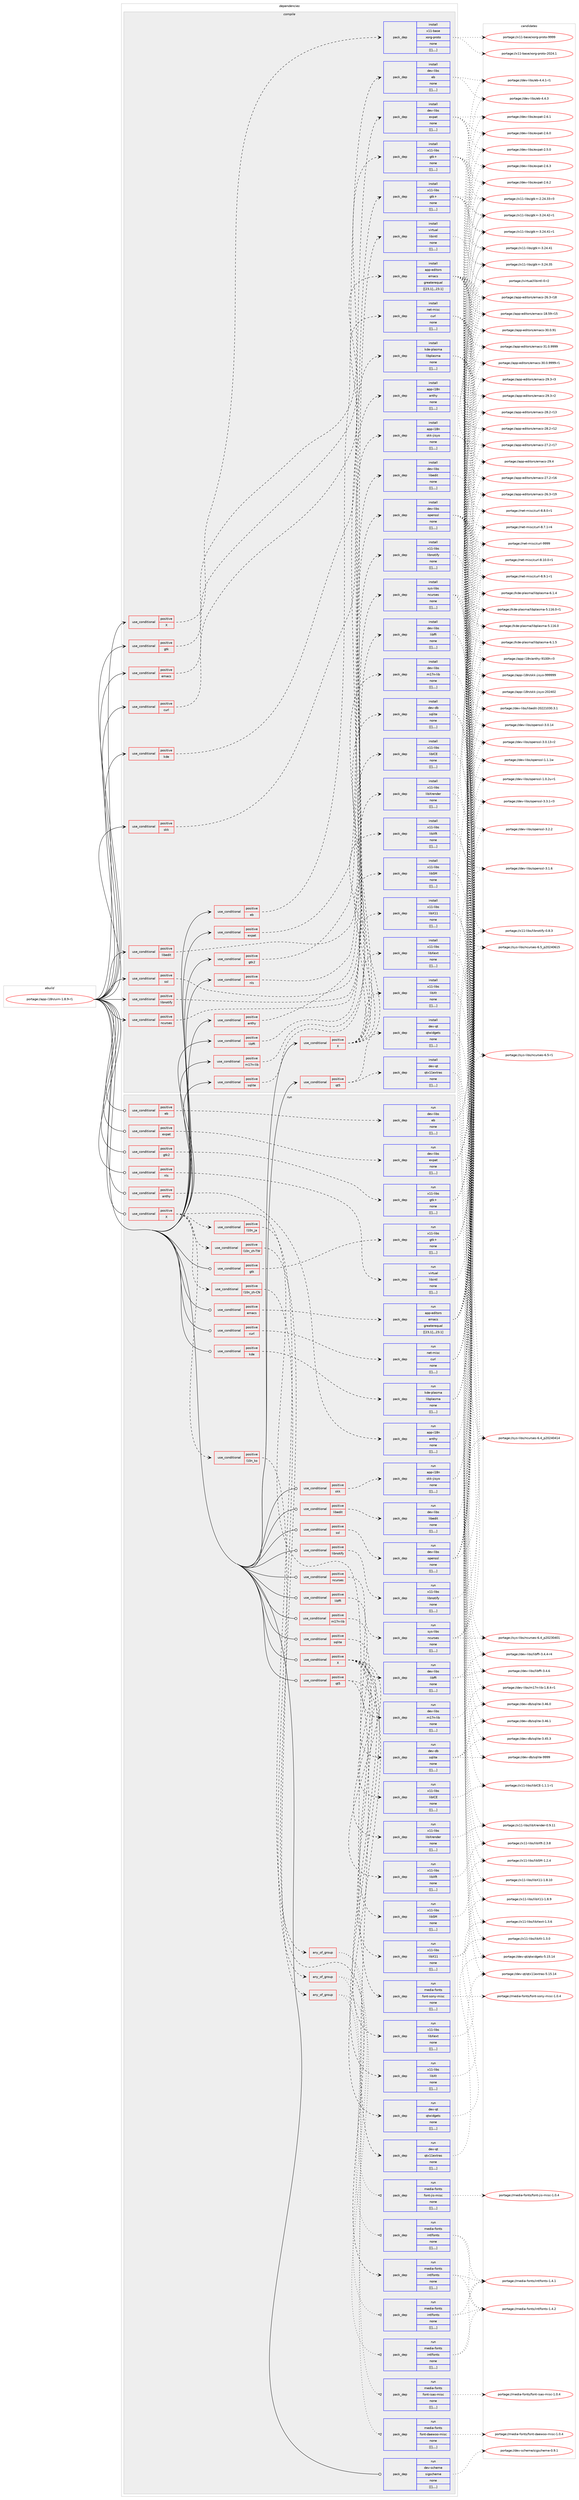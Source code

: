 digraph prolog {

# *************
# Graph options
# *************

newrank=true;
concentrate=true;
compound=true;
graph [rankdir=LR,fontname=Helvetica,fontsize=10,ranksep=1.5];#, ranksep=2.5, nodesep=0.2];
edge  [arrowhead=vee];
node  [fontname=Helvetica,fontsize=10];

# **********
# The ebuild
# **********

subgraph cluster_leftcol {
color=gray;
label=<<i>ebuild</i>>;
id [label="portage://app-i18n/uim-1.8.9-r1", color=red, width=4, href="../app-i18n/uim-1.8.9-r1.svg"];
}

# ****************
# The dependencies
# ****************

subgraph cluster_midcol {
color=gray;
label=<<i>dependencies</i>>;
subgraph cluster_compile {
fillcolor="#eeeeee";
style=filled;
label=<<i>compile</i>>;
subgraph cond11446 {
dependency39083 [label=<<TABLE BORDER="0" CELLBORDER="1" CELLSPACING="0" CELLPADDING="4"><TR><TD ROWSPAN="3" CELLPADDING="10">use_conditional</TD></TR><TR><TD>positive</TD></TR><TR><TD>X</TD></TR></TABLE>>, shape=none, color=red];
subgraph pack27258 {
dependency39084 [label=<<TABLE BORDER="0" CELLBORDER="1" CELLSPACING="0" CELLPADDING="4" WIDTH="220"><TR><TD ROWSPAN="6" CELLPADDING="30">pack_dep</TD></TR><TR><TD WIDTH="110">install</TD></TR><TR><TD>x11-base</TD></TR><TR><TD>xorg-proto</TD></TR><TR><TD>none</TD></TR><TR><TD>[[],,,,]</TD></TR></TABLE>>, shape=none, color=blue];
}
dependency39083:e -> dependency39084:w [weight=20,style="dashed",arrowhead="vee"];
}
id:e -> dependency39083:w [weight=20,style="solid",arrowhead="vee"];
subgraph cond11447 {
dependency39085 [label=<<TABLE BORDER="0" CELLBORDER="1" CELLSPACING="0" CELLPADDING="4"><TR><TD ROWSPAN="3" CELLPADDING="10">use_conditional</TD></TR><TR><TD>positive</TD></TR><TR><TD>X</TD></TR></TABLE>>, shape=none, color=red];
subgraph pack27259 {
dependency39086 [label=<<TABLE BORDER="0" CELLBORDER="1" CELLSPACING="0" CELLPADDING="4" WIDTH="220"><TR><TD ROWSPAN="6" CELLPADDING="30">pack_dep</TD></TR><TR><TD WIDTH="110">install</TD></TR><TR><TD>x11-libs</TD></TR><TR><TD>libICE</TD></TR><TR><TD>none</TD></TR><TR><TD>[[],,,,]</TD></TR></TABLE>>, shape=none, color=blue];
}
dependency39085:e -> dependency39086:w [weight=20,style="dashed",arrowhead="vee"];
subgraph pack27260 {
dependency39087 [label=<<TABLE BORDER="0" CELLBORDER="1" CELLSPACING="0" CELLPADDING="4" WIDTH="220"><TR><TD ROWSPAN="6" CELLPADDING="30">pack_dep</TD></TR><TR><TD WIDTH="110">install</TD></TR><TR><TD>x11-libs</TD></TR><TR><TD>libSM</TD></TR><TR><TD>none</TD></TR><TR><TD>[[],,,,]</TD></TR></TABLE>>, shape=none, color=blue];
}
dependency39085:e -> dependency39087:w [weight=20,style="dashed",arrowhead="vee"];
subgraph pack27261 {
dependency39088 [label=<<TABLE BORDER="0" CELLBORDER="1" CELLSPACING="0" CELLPADDING="4" WIDTH="220"><TR><TD ROWSPAN="6" CELLPADDING="30">pack_dep</TD></TR><TR><TD WIDTH="110">install</TD></TR><TR><TD>x11-libs</TD></TR><TR><TD>libX11</TD></TR><TR><TD>none</TD></TR><TR><TD>[[],,,,]</TD></TR></TABLE>>, shape=none, color=blue];
}
dependency39085:e -> dependency39088:w [weight=20,style="dashed",arrowhead="vee"];
subgraph pack27262 {
dependency39089 [label=<<TABLE BORDER="0" CELLBORDER="1" CELLSPACING="0" CELLPADDING="4" WIDTH="220"><TR><TD ROWSPAN="6" CELLPADDING="30">pack_dep</TD></TR><TR><TD WIDTH="110">install</TD></TR><TR><TD>x11-libs</TD></TR><TR><TD>libXext</TD></TR><TR><TD>none</TD></TR><TR><TD>[[],,,,]</TD></TR></TABLE>>, shape=none, color=blue];
}
dependency39085:e -> dependency39089:w [weight=20,style="dashed",arrowhead="vee"];
subgraph pack27263 {
dependency39090 [label=<<TABLE BORDER="0" CELLBORDER="1" CELLSPACING="0" CELLPADDING="4" WIDTH="220"><TR><TD ROWSPAN="6" CELLPADDING="30">pack_dep</TD></TR><TR><TD WIDTH="110">install</TD></TR><TR><TD>x11-libs</TD></TR><TR><TD>libXft</TD></TR><TR><TD>none</TD></TR><TR><TD>[[],,,,]</TD></TR></TABLE>>, shape=none, color=blue];
}
dependency39085:e -> dependency39090:w [weight=20,style="dashed",arrowhead="vee"];
subgraph pack27264 {
dependency39091 [label=<<TABLE BORDER="0" CELLBORDER="1" CELLSPACING="0" CELLPADDING="4" WIDTH="220"><TR><TD ROWSPAN="6" CELLPADDING="30">pack_dep</TD></TR><TR><TD WIDTH="110">install</TD></TR><TR><TD>x11-libs</TD></TR><TR><TD>libXrender</TD></TR><TR><TD>none</TD></TR><TR><TD>[[],,,,]</TD></TR></TABLE>>, shape=none, color=blue];
}
dependency39085:e -> dependency39091:w [weight=20,style="dashed",arrowhead="vee"];
subgraph pack27265 {
dependency39092 [label=<<TABLE BORDER="0" CELLBORDER="1" CELLSPACING="0" CELLPADDING="4" WIDTH="220"><TR><TD ROWSPAN="6" CELLPADDING="30">pack_dep</TD></TR><TR><TD WIDTH="110">install</TD></TR><TR><TD>x11-libs</TD></TR><TR><TD>libXt</TD></TR><TR><TD>none</TD></TR><TR><TD>[[],,,,]</TD></TR></TABLE>>, shape=none, color=blue];
}
dependency39085:e -> dependency39092:w [weight=20,style="dashed",arrowhead="vee"];
}
id:e -> dependency39085:w [weight=20,style="solid",arrowhead="vee"];
subgraph cond11448 {
dependency39093 [label=<<TABLE BORDER="0" CELLBORDER="1" CELLSPACING="0" CELLPADDING="4"><TR><TD ROWSPAN="3" CELLPADDING="10">use_conditional</TD></TR><TR><TD>positive</TD></TR><TR><TD>anthy</TD></TR></TABLE>>, shape=none, color=red];
subgraph pack27266 {
dependency39094 [label=<<TABLE BORDER="0" CELLBORDER="1" CELLSPACING="0" CELLPADDING="4" WIDTH="220"><TR><TD ROWSPAN="6" CELLPADDING="30">pack_dep</TD></TR><TR><TD WIDTH="110">install</TD></TR><TR><TD>app-i18n</TD></TR><TR><TD>anthy</TD></TR><TR><TD>none</TD></TR><TR><TD>[[],,,,]</TD></TR></TABLE>>, shape=none, color=blue];
}
dependency39093:e -> dependency39094:w [weight=20,style="dashed",arrowhead="vee"];
}
id:e -> dependency39093:w [weight=20,style="solid",arrowhead="vee"];
subgraph cond11449 {
dependency39095 [label=<<TABLE BORDER="0" CELLBORDER="1" CELLSPACING="0" CELLPADDING="4"><TR><TD ROWSPAN="3" CELLPADDING="10">use_conditional</TD></TR><TR><TD>positive</TD></TR><TR><TD>curl</TD></TR></TABLE>>, shape=none, color=red];
subgraph pack27267 {
dependency39096 [label=<<TABLE BORDER="0" CELLBORDER="1" CELLSPACING="0" CELLPADDING="4" WIDTH="220"><TR><TD ROWSPAN="6" CELLPADDING="30">pack_dep</TD></TR><TR><TD WIDTH="110">install</TD></TR><TR><TD>net-misc</TD></TR><TR><TD>curl</TD></TR><TR><TD>none</TD></TR><TR><TD>[[],,,,]</TD></TR></TABLE>>, shape=none, color=blue];
}
dependency39095:e -> dependency39096:w [weight=20,style="dashed",arrowhead="vee"];
}
id:e -> dependency39095:w [weight=20,style="solid",arrowhead="vee"];
subgraph cond11450 {
dependency39097 [label=<<TABLE BORDER="0" CELLBORDER="1" CELLSPACING="0" CELLPADDING="4"><TR><TD ROWSPAN="3" CELLPADDING="10">use_conditional</TD></TR><TR><TD>positive</TD></TR><TR><TD>eb</TD></TR></TABLE>>, shape=none, color=red];
subgraph pack27268 {
dependency39098 [label=<<TABLE BORDER="0" CELLBORDER="1" CELLSPACING="0" CELLPADDING="4" WIDTH="220"><TR><TD ROWSPAN="6" CELLPADDING="30">pack_dep</TD></TR><TR><TD WIDTH="110">install</TD></TR><TR><TD>dev-libs</TD></TR><TR><TD>eb</TD></TR><TR><TD>none</TD></TR><TR><TD>[[],,,,]</TD></TR></TABLE>>, shape=none, color=blue];
}
dependency39097:e -> dependency39098:w [weight=20,style="dashed",arrowhead="vee"];
}
id:e -> dependency39097:w [weight=20,style="solid",arrowhead="vee"];
subgraph cond11451 {
dependency39099 [label=<<TABLE BORDER="0" CELLBORDER="1" CELLSPACING="0" CELLPADDING="4"><TR><TD ROWSPAN="3" CELLPADDING="10">use_conditional</TD></TR><TR><TD>positive</TD></TR><TR><TD>emacs</TD></TR></TABLE>>, shape=none, color=red];
subgraph pack27269 {
dependency39100 [label=<<TABLE BORDER="0" CELLBORDER="1" CELLSPACING="0" CELLPADDING="4" WIDTH="220"><TR><TD ROWSPAN="6" CELLPADDING="30">pack_dep</TD></TR><TR><TD WIDTH="110">install</TD></TR><TR><TD>app-editors</TD></TR><TR><TD>emacs</TD></TR><TR><TD>greaterequal</TD></TR><TR><TD>[[23,1],,,23.1]</TD></TR></TABLE>>, shape=none, color=blue];
}
dependency39099:e -> dependency39100:w [weight=20,style="dashed",arrowhead="vee"];
}
id:e -> dependency39099:w [weight=20,style="solid",arrowhead="vee"];
subgraph cond11452 {
dependency39101 [label=<<TABLE BORDER="0" CELLBORDER="1" CELLSPACING="0" CELLPADDING="4"><TR><TD ROWSPAN="3" CELLPADDING="10">use_conditional</TD></TR><TR><TD>positive</TD></TR><TR><TD>expat</TD></TR></TABLE>>, shape=none, color=red];
subgraph pack27270 {
dependency39102 [label=<<TABLE BORDER="0" CELLBORDER="1" CELLSPACING="0" CELLPADDING="4" WIDTH="220"><TR><TD ROWSPAN="6" CELLPADDING="30">pack_dep</TD></TR><TR><TD WIDTH="110">install</TD></TR><TR><TD>dev-libs</TD></TR><TR><TD>expat</TD></TR><TR><TD>none</TD></TR><TR><TD>[[],,,,]</TD></TR></TABLE>>, shape=none, color=blue];
}
dependency39101:e -> dependency39102:w [weight=20,style="dashed",arrowhead="vee"];
}
id:e -> dependency39101:w [weight=20,style="solid",arrowhead="vee"];
subgraph cond11453 {
dependency39103 [label=<<TABLE BORDER="0" CELLBORDER="1" CELLSPACING="0" CELLPADDING="4"><TR><TD ROWSPAN="3" CELLPADDING="10">use_conditional</TD></TR><TR><TD>positive</TD></TR><TR><TD>gtk</TD></TR></TABLE>>, shape=none, color=red];
subgraph pack27271 {
dependency39104 [label=<<TABLE BORDER="0" CELLBORDER="1" CELLSPACING="0" CELLPADDING="4" WIDTH="220"><TR><TD ROWSPAN="6" CELLPADDING="30">pack_dep</TD></TR><TR><TD WIDTH="110">install</TD></TR><TR><TD>x11-libs</TD></TR><TR><TD>gtk+</TD></TR><TR><TD>none</TD></TR><TR><TD>[[],,,,]</TD></TR></TABLE>>, shape=none, color=blue];
}
dependency39103:e -> dependency39104:w [weight=20,style="dashed",arrowhead="vee"];
}
id:e -> dependency39103:w [weight=20,style="solid",arrowhead="vee"];
subgraph cond11454 {
dependency39105 [label=<<TABLE BORDER="0" CELLBORDER="1" CELLSPACING="0" CELLPADDING="4"><TR><TD ROWSPAN="3" CELLPADDING="10">use_conditional</TD></TR><TR><TD>positive</TD></TR><TR><TD>gtk2</TD></TR></TABLE>>, shape=none, color=red];
subgraph pack27272 {
dependency39106 [label=<<TABLE BORDER="0" CELLBORDER="1" CELLSPACING="0" CELLPADDING="4" WIDTH="220"><TR><TD ROWSPAN="6" CELLPADDING="30">pack_dep</TD></TR><TR><TD WIDTH="110">install</TD></TR><TR><TD>x11-libs</TD></TR><TR><TD>gtk+</TD></TR><TR><TD>none</TD></TR><TR><TD>[[],,,,]</TD></TR></TABLE>>, shape=none, color=blue];
}
dependency39105:e -> dependency39106:w [weight=20,style="dashed",arrowhead="vee"];
}
id:e -> dependency39105:w [weight=20,style="solid",arrowhead="vee"];
subgraph cond11455 {
dependency39107 [label=<<TABLE BORDER="0" CELLBORDER="1" CELLSPACING="0" CELLPADDING="4"><TR><TD ROWSPAN="3" CELLPADDING="10">use_conditional</TD></TR><TR><TD>positive</TD></TR><TR><TD>kde</TD></TR></TABLE>>, shape=none, color=red];
subgraph pack27273 {
dependency39108 [label=<<TABLE BORDER="0" CELLBORDER="1" CELLSPACING="0" CELLPADDING="4" WIDTH="220"><TR><TD ROWSPAN="6" CELLPADDING="30">pack_dep</TD></TR><TR><TD WIDTH="110">install</TD></TR><TR><TD>kde-plasma</TD></TR><TR><TD>libplasma</TD></TR><TR><TD>none</TD></TR><TR><TD>[[],,,,]</TD></TR></TABLE>>, shape=none, color=blue];
}
dependency39107:e -> dependency39108:w [weight=20,style="dashed",arrowhead="vee"];
}
id:e -> dependency39107:w [weight=20,style="solid",arrowhead="vee"];
subgraph cond11456 {
dependency39109 [label=<<TABLE BORDER="0" CELLBORDER="1" CELLSPACING="0" CELLPADDING="4"><TR><TD ROWSPAN="3" CELLPADDING="10">use_conditional</TD></TR><TR><TD>positive</TD></TR><TR><TD>libedit</TD></TR></TABLE>>, shape=none, color=red];
subgraph pack27274 {
dependency39110 [label=<<TABLE BORDER="0" CELLBORDER="1" CELLSPACING="0" CELLPADDING="4" WIDTH="220"><TR><TD ROWSPAN="6" CELLPADDING="30">pack_dep</TD></TR><TR><TD WIDTH="110">install</TD></TR><TR><TD>dev-libs</TD></TR><TR><TD>libedit</TD></TR><TR><TD>none</TD></TR><TR><TD>[[],,,,]</TD></TR></TABLE>>, shape=none, color=blue];
}
dependency39109:e -> dependency39110:w [weight=20,style="dashed",arrowhead="vee"];
}
id:e -> dependency39109:w [weight=20,style="solid",arrowhead="vee"];
subgraph cond11457 {
dependency39111 [label=<<TABLE BORDER="0" CELLBORDER="1" CELLSPACING="0" CELLPADDING="4"><TR><TD ROWSPAN="3" CELLPADDING="10">use_conditional</TD></TR><TR><TD>positive</TD></TR><TR><TD>libffi</TD></TR></TABLE>>, shape=none, color=red];
subgraph pack27275 {
dependency39112 [label=<<TABLE BORDER="0" CELLBORDER="1" CELLSPACING="0" CELLPADDING="4" WIDTH="220"><TR><TD ROWSPAN="6" CELLPADDING="30">pack_dep</TD></TR><TR><TD WIDTH="110">install</TD></TR><TR><TD>dev-libs</TD></TR><TR><TD>libffi</TD></TR><TR><TD>none</TD></TR><TR><TD>[[],,,,]</TD></TR></TABLE>>, shape=none, color=blue];
}
dependency39111:e -> dependency39112:w [weight=20,style="dashed",arrowhead="vee"];
}
id:e -> dependency39111:w [weight=20,style="solid",arrowhead="vee"];
subgraph cond11458 {
dependency39113 [label=<<TABLE BORDER="0" CELLBORDER="1" CELLSPACING="0" CELLPADDING="4"><TR><TD ROWSPAN="3" CELLPADDING="10">use_conditional</TD></TR><TR><TD>positive</TD></TR><TR><TD>libnotify</TD></TR></TABLE>>, shape=none, color=red];
subgraph pack27276 {
dependency39114 [label=<<TABLE BORDER="0" CELLBORDER="1" CELLSPACING="0" CELLPADDING="4" WIDTH="220"><TR><TD ROWSPAN="6" CELLPADDING="30">pack_dep</TD></TR><TR><TD WIDTH="110">install</TD></TR><TR><TD>x11-libs</TD></TR><TR><TD>libnotify</TD></TR><TR><TD>none</TD></TR><TR><TD>[[],,,,]</TD></TR></TABLE>>, shape=none, color=blue];
}
dependency39113:e -> dependency39114:w [weight=20,style="dashed",arrowhead="vee"];
}
id:e -> dependency39113:w [weight=20,style="solid",arrowhead="vee"];
subgraph cond11459 {
dependency39115 [label=<<TABLE BORDER="0" CELLBORDER="1" CELLSPACING="0" CELLPADDING="4"><TR><TD ROWSPAN="3" CELLPADDING="10">use_conditional</TD></TR><TR><TD>positive</TD></TR><TR><TD>m17n-lib</TD></TR></TABLE>>, shape=none, color=red];
subgraph pack27277 {
dependency39116 [label=<<TABLE BORDER="0" CELLBORDER="1" CELLSPACING="0" CELLPADDING="4" WIDTH="220"><TR><TD ROWSPAN="6" CELLPADDING="30">pack_dep</TD></TR><TR><TD WIDTH="110">install</TD></TR><TR><TD>dev-libs</TD></TR><TR><TD>m17n-lib</TD></TR><TR><TD>none</TD></TR><TR><TD>[[],,,,]</TD></TR></TABLE>>, shape=none, color=blue];
}
dependency39115:e -> dependency39116:w [weight=20,style="dashed",arrowhead="vee"];
}
id:e -> dependency39115:w [weight=20,style="solid",arrowhead="vee"];
subgraph cond11460 {
dependency39117 [label=<<TABLE BORDER="0" CELLBORDER="1" CELLSPACING="0" CELLPADDING="4"><TR><TD ROWSPAN="3" CELLPADDING="10">use_conditional</TD></TR><TR><TD>positive</TD></TR><TR><TD>ncurses</TD></TR></TABLE>>, shape=none, color=red];
subgraph pack27278 {
dependency39118 [label=<<TABLE BORDER="0" CELLBORDER="1" CELLSPACING="0" CELLPADDING="4" WIDTH="220"><TR><TD ROWSPAN="6" CELLPADDING="30">pack_dep</TD></TR><TR><TD WIDTH="110">install</TD></TR><TR><TD>sys-libs</TD></TR><TR><TD>ncurses</TD></TR><TR><TD>none</TD></TR><TR><TD>[[],,,,]</TD></TR></TABLE>>, shape=none, color=blue];
}
dependency39117:e -> dependency39118:w [weight=20,style="dashed",arrowhead="vee"];
}
id:e -> dependency39117:w [weight=20,style="solid",arrowhead="vee"];
subgraph cond11461 {
dependency39119 [label=<<TABLE BORDER="0" CELLBORDER="1" CELLSPACING="0" CELLPADDING="4"><TR><TD ROWSPAN="3" CELLPADDING="10">use_conditional</TD></TR><TR><TD>positive</TD></TR><TR><TD>nls</TD></TR></TABLE>>, shape=none, color=red];
subgraph pack27279 {
dependency39120 [label=<<TABLE BORDER="0" CELLBORDER="1" CELLSPACING="0" CELLPADDING="4" WIDTH="220"><TR><TD ROWSPAN="6" CELLPADDING="30">pack_dep</TD></TR><TR><TD WIDTH="110">install</TD></TR><TR><TD>virtual</TD></TR><TR><TD>libintl</TD></TR><TR><TD>none</TD></TR><TR><TD>[[],,,,]</TD></TR></TABLE>>, shape=none, color=blue];
}
dependency39119:e -> dependency39120:w [weight=20,style="dashed",arrowhead="vee"];
}
id:e -> dependency39119:w [weight=20,style="solid",arrowhead="vee"];
subgraph cond11462 {
dependency39121 [label=<<TABLE BORDER="0" CELLBORDER="1" CELLSPACING="0" CELLPADDING="4"><TR><TD ROWSPAN="3" CELLPADDING="10">use_conditional</TD></TR><TR><TD>positive</TD></TR><TR><TD>qt5</TD></TR></TABLE>>, shape=none, color=red];
subgraph pack27280 {
dependency39122 [label=<<TABLE BORDER="0" CELLBORDER="1" CELLSPACING="0" CELLPADDING="4" WIDTH="220"><TR><TD ROWSPAN="6" CELLPADDING="30">pack_dep</TD></TR><TR><TD WIDTH="110">install</TD></TR><TR><TD>dev-qt</TD></TR><TR><TD>qtx11extras</TD></TR><TR><TD>none</TD></TR><TR><TD>[[],,,,]</TD></TR></TABLE>>, shape=none, color=blue];
}
dependency39121:e -> dependency39122:w [weight=20,style="dashed",arrowhead="vee"];
subgraph pack27281 {
dependency39123 [label=<<TABLE BORDER="0" CELLBORDER="1" CELLSPACING="0" CELLPADDING="4" WIDTH="220"><TR><TD ROWSPAN="6" CELLPADDING="30">pack_dep</TD></TR><TR><TD WIDTH="110">install</TD></TR><TR><TD>dev-qt</TD></TR><TR><TD>qtwidgets</TD></TR><TR><TD>none</TD></TR><TR><TD>[[],,,,]</TD></TR></TABLE>>, shape=none, color=blue];
}
dependency39121:e -> dependency39123:w [weight=20,style="dashed",arrowhead="vee"];
}
id:e -> dependency39121:w [weight=20,style="solid",arrowhead="vee"];
subgraph cond11463 {
dependency39124 [label=<<TABLE BORDER="0" CELLBORDER="1" CELLSPACING="0" CELLPADDING="4"><TR><TD ROWSPAN="3" CELLPADDING="10">use_conditional</TD></TR><TR><TD>positive</TD></TR><TR><TD>skk</TD></TR></TABLE>>, shape=none, color=red];
subgraph pack27282 {
dependency39125 [label=<<TABLE BORDER="0" CELLBORDER="1" CELLSPACING="0" CELLPADDING="4" WIDTH="220"><TR><TD ROWSPAN="6" CELLPADDING="30">pack_dep</TD></TR><TR><TD WIDTH="110">install</TD></TR><TR><TD>app-i18n</TD></TR><TR><TD>skk-jisyo</TD></TR><TR><TD>none</TD></TR><TR><TD>[[],,,,]</TD></TR></TABLE>>, shape=none, color=blue];
}
dependency39124:e -> dependency39125:w [weight=20,style="dashed",arrowhead="vee"];
}
id:e -> dependency39124:w [weight=20,style="solid",arrowhead="vee"];
subgraph cond11464 {
dependency39126 [label=<<TABLE BORDER="0" CELLBORDER="1" CELLSPACING="0" CELLPADDING="4"><TR><TD ROWSPAN="3" CELLPADDING="10">use_conditional</TD></TR><TR><TD>positive</TD></TR><TR><TD>sqlite</TD></TR></TABLE>>, shape=none, color=red];
subgraph pack27283 {
dependency39127 [label=<<TABLE BORDER="0" CELLBORDER="1" CELLSPACING="0" CELLPADDING="4" WIDTH="220"><TR><TD ROWSPAN="6" CELLPADDING="30">pack_dep</TD></TR><TR><TD WIDTH="110">install</TD></TR><TR><TD>dev-db</TD></TR><TR><TD>sqlite</TD></TR><TR><TD>none</TD></TR><TR><TD>[[],,,,]</TD></TR></TABLE>>, shape=none, color=blue];
}
dependency39126:e -> dependency39127:w [weight=20,style="dashed",arrowhead="vee"];
}
id:e -> dependency39126:w [weight=20,style="solid",arrowhead="vee"];
subgraph cond11465 {
dependency39128 [label=<<TABLE BORDER="0" CELLBORDER="1" CELLSPACING="0" CELLPADDING="4"><TR><TD ROWSPAN="3" CELLPADDING="10">use_conditional</TD></TR><TR><TD>positive</TD></TR><TR><TD>ssl</TD></TR></TABLE>>, shape=none, color=red];
subgraph pack27284 {
dependency39129 [label=<<TABLE BORDER="0" CELLBORDER="1" CELLSPACING="0" CELLPADDING="4" WIDTH="220"><TR><TD ROWSPAN="6" CELLPADDING="30">pack_dep</TD></TR><TR><TD WIDTH="110">install</TD></TR><TR><TD>dev-libs</TD></TR><TR><TD>openssl</TD></TR><TR><TD>none</TD></TR><TR><TD>[[],,,,]</TD></TR></TABLE>>, shape=none, color=blue];
}
dependency39128:e -> dependency39129:w [weight=20,style="dashed",arrowhead="vee"];
}
id:e -> dependency39128:w [weight=20,style="solid",arrowhead="vee"];
}
subgraph cluster_compileandrun {
fillcolor="#eeeeee";
style=filled;
label=<<i>compile and run</i>>;
}
subgraph cluster_run {
fillcolor="#eeeeee";
style=filled;
label=<<i>run</i>>;
subgraph cond11466 {
dependency39130 [label=<<TABLE BORDER="0" CELLBORDER="1" CELLSPACING="0" CELLPADDING="4"><TR><TD ROWSPAN="3" CELLPADDING="10">use_conditional</TD></TR><TR><TD>positive</TD></TR><TR><TD>X</TD></TR></TABLE>>, shape=none, color=red];
subgraph pack27285 {
dependency39131 [label=<<TABLE BORDER="0" CELLBORDER="1" CELLSPACING="0" CELLPADDING="4" WIDTH="220"><TR><TD ROWSPAN="6" CELLPADDING="30">pack_dep</TD></TR><TR><TD WIDTH="110">run</TD></TR><TR><TD>media-fonts</TD></TR><TR><TD>font-sony-misc</TD></TR><TR><TD>none</TD></TR><TR><TD>[[],,,,]</TD></TR></TABLE>>, shape=none, color=blue];
}
dependency39130:e -> dependency39131:w [weight=20,style="dashed",arrowhead="vee"];
subgraph cond11467 {
dependency39132 [label=<<TABLE BORDER="0" CELLBORDER="1" CELLSPACING="0" CELLPADDING="4"><TR><TD ROWSPAN="3" CELLPADDING="10">use_conditional</TD></TR><TR><TD>positive</TD></TR><TR><TD>l10n_ja</TD></TR></TABLE>>, shape=none, color=red];
subgraph any315 {
dependency39133 [label=<<TABLE BORDER="0" CELLBORDER="1" CELLSPACING="0" CELLPADDING="4"><TR><TD CELLPADDING="10">any_of_group</TD></TR></TABLE>>, shape=none, color=red];subgraph pack27286 {
dependency39134 [label=<<TABLE BORDER="0" CELLBORDER="1" CELLSPACING="0" CELLPADDING="4" WIDTH="220"><TR><TD ROWSPAN="6" CELLPADDING="30">pack_dep</TD></TR><TR><TD WIDTH="110">run</TD></TR><TR><TD>media-fonts</TD></TR><TR><TD>font-jis-misc</TD></TR><TR><TD>none</TD></TR><TR><TD>[[],,,,]</TD></TR></TABLE>>, shape=none, color=blue];
}
dependency39133:e -> dependency39134:w [weight=20,style="dotted",arrowhead="oinv"];
subgraph pack27287 {
dependency39135 [label=<<TABLE BORDER="0" CELLBORDER="1" CELLSPACING="0" CELLPADDING="4" WIDTH="220"><TR><TD ROWSPAN="6" CELLPADDING="30">pack_dep</TD></TR><TR><TD WIDTH="110">run</TD></TR><TR><TD>media-fonts</TD></TR><TR><TD>intlfonts</TD></TR><TR><TD>none</TD></TR><TR><TD>[[],,,,]</TD></TR></TABLE>>, shape=none, color=blue];
}
dependency39133:e -> dependency39135:w [weight=20,style="dotted",arrowhead="oinv"];
}
dependency39132:e -> dependency39133:w [weight=20,style="dashed",arrowhead="vee"];
}
dependency39130:e -> dependency39132:w [weight=20,style="dashed",arrowhead="vee"];
subgraph cond11468 {
dependency39136 [label=<<TABLE BORDER="0" CELLBORDER="1" CELLSPACING="0" CELLPADDING="4"><TR><TD ROWSPAN="3" CELLPADDING="10">use_conditional</TD></TR><TR><TD>positive</TD></TR><TR><TD>l10n_ko</TD></TR></TABLE>>, shape=none, color=red];
subgraph any316 {
dependency39137 [label=<<TABLE BORDER="0" CELLBORDER="1" CELLSPACING="0" CELLPADDING="4"><TR><TD CELLPADDING="10">any_of_group</TD></TR></TABLE>>, shape=none, color=red];subgraph pack27288 {
dependency39138 [label=<<TABLE BORDER="0" CELLBORDER="1" CELLSPACING="0" CELLPADDING="4" WIDTH="220"><TR><TD ROWSPAN="6" CELLPADDING="30">pack_dep</TD></TR><TR><TD WIDTH="110">run</TD></TR><TR><TD>media-fonts</TD></TR><TR><TD>font-daewoo-misc</TD></TR><TR><TD>none</TD></TR><TR><TD>[[],,,,]</TD></TR></TABLE>>, shape=none, color=blue];
}
dependency39137:e -> dependency39138:w [weight=20,style="dotted",arrowhead="oinv"];
subgraph pack27289 {
dependency39139 [label=<<TABLE BORDER="0" CELLBORDER="1" CELLSPACING="0" CELLPADDING="4" WIDTH="220"><TR><TD ROWSPAN="6" CELLPADDING="30">pack_dep</TD></TR><TR><TD WIDTH="110">run</TD></TR><TR><TD>media-fonts</TD></TR><TR><TD>intlfonts</TD></TR><TR><TD>none</TD></TR><TR><TD>[[],,,,]</TD></TR></TABLE>>, shape=none, color=blue];
}
dependency39137:e -> dependency39139:w [weight=20,style="dotted",arrowhead="oinv"];
}
dependency39136:e -> dependency39137:w [weight=20,style="dashed",arrowhead="vee"];
}
dependency39130:e -> dependency39136:w [weight=20,style="dashed",arrowhead="vee"];
subgraph cond11469 {
dependency39140 [label=<<TABLE BORDER="0" CELLBORDER="1" CELLSPACING="0" CELLPADDING="4"><TR><TD ROWSPAN="3" CELLPADDING="10">use_conditional</TD></TR><TR><TD>positive</TD></TR><TR><TD>l10n_zh-CN</TD></TR></TABLE>>, shape=none, color=red];
subgraph any317 {
dependency39141 [label=<<TABLE BORDER="0" CELLBORDER="1" CELLSPACING="0" CELLPADDING="4"><TR><TD CELLPADDING="10">any_of_group</TD></TR></TABLE>>, shape=none, color=red];subgraph pack27290 {
dependency39142 [label=<<TABLE BORDER="0" CELLBORDER="1" CELLSPACING="0" CELLPADDING="4" WIDTH="220"><TR><TD ROWSPAN="6" CELLPADDING="30">pack_dep</TD></TR><TR><TD WIDTH="110">run</TD></TR><TR><TD>media-fonts</TD></TR><TR><TD>font-isas-misc</TD></TR><TR><TD>none</TD></TR><TR><TD>[[],,,,]</TD></TR></TABLE>>, shape=none, color=blue];
}
dependency39141:e -> dependency39142:w [weight=20,style="dotted",arrowhead="oinv"];
subgraph pack27291 {
dependency39143 [label=<<TABLE BORDER="0" CELLBORDER="1" CELLSPACING="0" CELLPADDING="4" WIDTH="220"><TR><TD ROWSPAN="6" CELLPADDING="30">pack_dep</TD></TR><TR><TD WIDTH="110">run</TD></TR><TR><TD>media-fonts</TD></TR><TR><TD>intlfonts</TD></TR><TR><TD>none</TD></TR><TR><TD>[[],,,,]</TD></TR></TABLE>>, shape=none, color=blue];
}
dependency39141:e -> dependency39143:w [weight=20,style="dotted",arrowhead="oinv"];
}
dependency39140:e -> dependency39141:w [weight=20,style="dashed",arrowhead="vee"];
}
dependency39130:e -> dependency39140:w [weight=20,style="dashed",arrowhead="vee"];
subgraph cond11470 {
dependency39144 [label=<<TABLE BORDER="0" CELLBORDER="1" CELLSPACING="0" CELLPADDING="4"><TR><TD ROWSPAN="3" CELLPADDING="10">use_conditional</TD></TR><TR><TD>positive</TD></TR><TR><TD>l10n_zh-TW</TD></TR></TABLE>>, shape=none, color=red];
subgraph pack27292 {
dependency39145 [label=<<TABLE BORDER="0" CELLBORDER="1" CELLSPACING="0" CELLPADDING="4" WIDTH="220"><TR><TD ROWSPAN="6" CELLPADDING="30">pack_dep</TD></TR><TR><TD WIDTH="110">run</TD></TR><TR><TD>media-fonts</TD></TR><TR><TD>intlfonts</TD></TR><TR><TD>none</TD></TR><TR><TD>[[],,,,]</TD></TR></TABLE>>, shape=none, color=blue];
}
dependency39144:e -> dependency39145:w [weight=20,style="dashed",arrowhead="vee"];
}
dependency39130:e -> dependency39144:w [weight=20,style="dashed",arrowhead="vee"];
}
id:e -> dependency39130:w [weight=20,style="solid",arrowhead="odot"];
subgraph cond11471 {
dependency39146 [label=<<TABLE BORDER="0" CELLBORDER="1" CELLSPACING="0" CELLPADDING="4"><TR><TD ROWSPAN="3" CELLPADDING="10">use_conditional</TD></TR><TR><TD>positive</TD></TR><TR><TD>X</TD></TR></TABLE>>, shape=none, color=red];
subgraph pack27293 {
dependency39147 [label=<<TABLE BORDER="0" CELLBORDER="1" CELLSPACING="0" CELLPADDING="4" WIDTH="220"><TR><TD ROWSPAN="6" CELLPADDING="30">pack_dep</TD></TR><TR><TD WIDTH="110">run</TD></TR><TR><TD>x11-libs</TD></TR><TR><TD>libICE</TD></TR><TR><TD>none</TD></TR><TR><TD>[[],,,,]</TD></TR></TABLE>>, shape=none, color=blue];
}
dependency39146:e -> dependency39147:w [weight=20,style="dashed",arrowhead="vee"];
subgraph pack27294 {
dependency39148 [label=<<TABLE BORDER="0" CELLBORDER="1" CELLSPACING="0" CELLPADDING="4" WIDTH="220"><TR><TD ROWSPAN="6" CELLPADDING="30">pack_dep</TD></TR><TR><TD WIDTH="110">run</TD></TR><TR><TD>x11-libs</TD></TR><TR><TD>libSM</TD></TR><TR><TD>none</TD></TR><TR><TD>[[],,,,]</TD></TR></TABLE>>, shape=none, color=blue];
}
dependency39146:e -> dependency39148:w [weight=20,style="dashed",arrowhead="vee"];
subgraph pack27295 {
dependency39149 [label=<<TABLE BORDER="0" CELLBORDER="1" CELLSPACING="0" CELLPADDING="4" WIDTH="220"><TR><TD ROWSPAN="6" CELLPADDING="30">pack_dep</TD></TR><TR><TD WIDTH="110">run</TD></TR><TR><TD>x11-libs</TD></TR><TR><TD>libX11</TD></TR><TR><TD>none</TD></TR><TR><TD>[[],,,,]</TD></TR></TABLE>>, shape=none, color=blue];
}
dependency39146:e -> dependency39149:w [weight=20,style="dashed",arrowhead="vee"];
subgraph pack27296 {
dependency39150 [label=<<TABLE BORDER="0" CELLBORDER="1" CELLSPACING="0" CELLPADDING="4" WIDTH="220"><TR><TD ROWSPAN="6" CELLPADDING="30">pack_dep</TD></TR><TR><TD WIDTH="110">run</TD></TR><TR><TD>x11-libs</TD></TR><TR><TD>libXext</TD></TR><TR><TD>none</TD></TR><TR><TD>[[],,,,]</TD></TR></TABLE>>, shape=none, color=blue];
}
dependency39146:e -> dependency39150:w [weight=20,style="dashed",arrowhead="vee"];
subgraph pack27297 {
dependency39151 [label=<<TABLE BORDER="0" CELLBORDER="1" CELLSPACING="0" CELLPADDING="4" WIDTH="220"><TR><TD ROWSPAN="6" CELLPADDING="30">pack_dep</TD></TR><TR><TD WIDTH="110">run</TD></TR><TR><TD>x11-libs</TD></TR><TR><TD>libXft</TD></TR><TR><TD>none</TD></TR><TR><TD>[[],,,,]</TD></TR></TABLE>>, shape=none, color=blue];
}
dependency39146:e -> dependency39151:w [weight=20,style="dashed",arrowhead="vee"];
subgraph pack27298 {
dependency39152 [label=<<TABLE BORDER="0" CELLBORDER="1" CELLSPACING="0" CELLPADDING="4" WIDTH="220"><TR><TD ROWSPAN="6" CELLPADDING="30">pack_dep</TD></TR><TR><TD WIDTH="110">run</TD></TR><TR><TD>x11-libs</TD></TR><TR><TD>libXrender</TD></TR><TR><TD>none</TD></TR><TR><TD>[[],,,,]</TD></TR></TABLE>>, shape=none, color=blue];
}
dependency39146:e -> dependency39152:w [weight=20,style="dashed",arrowhead="vee"];
subgraph pack27299 {
dependency39153 [label=<<TABLE BORDER="0" CELLBORDER="1" CELLSPACING="0" CELLPADDING="4" WIDTH="220"><TR><TD ROWSPAN="6" CELLPADDING="30">pack_dep</TD></TR><TR><TD WIDTH="110">run</TD></TR><TR><TD>x11-libs</TD></TR><TR><TD>libXt</TD></TR><TR><TD>none</TD></TR><TR><TD>[[],,,,]</TD></TR></TABLE>>, shape=none, color=blue];
}
dependency39146:e -> dependency39153:w [weight=20,style="dashed",arrowhead="vee"];
}
id:e -> dependency39146:w [weight=20,style="solid",arrowhead="odot"];
subgraph cond11472 {
dependency39154 [label=<<TABLE BORDER="0" CELLBORDER="1" CELLSPACING="0" CELLPADDING="4"><TR><TD ROWSPAN="3" CELLPADDING="10">use_conditional</TD></TR><TR><TD>positive</TD></TR><TR><TD>anthy</TD></TR></TABLE>>, shape=none, color=red];
subgraph pack27300 {
dependency39155 [label=<<TABLE BORDER="0" CELLBORDER="1" CELLSPACING="0" CELLPADDING="4" WIDTH="220"><TR><TD ROWSPAN="6" CELLPADDING="30">pack_dep</TD></TR><TR><TD WIDTH="110">run</TD></TR><TR><TD>app-i18n</TD></TR><TR><TD>anthy</TD></TR><TR><TD>none</TD></TR><TR><TD>[[],,,,]</TD></TR></TABLE>>, shape=none, color=blue];
}
dependency39154:e -> dependency39155:w [weight=20,style="dashed",arrowhead="vee"];
}
id:e -> dependency39154:w [weight=20,style="solid",arrowhead="odot"];
subgraph cond11473 {
dependency39156 [label=<<TABLE BORDER="0" CELLBORDER="1" CELLSPACING="0" CELLPADDING="4"><TR><TD ROWSPAN="3" CELLPADDING="10">use_conditional</TD></TR><TR><TD>positive</TD></TR><TR><TD>curl</TD></TR></TABLE>>, shape=none, color=red];
subgraph pack27301 {
dependency39157 [label=<<TABLE BORDER="0" CELLBORDER="1" CELLSPACING="0" CELLPADDING="4" WIDTH="220"><TR><TD ROWSPAN="6" CELLPADDING="30">pack_dep</TD></TR><TR><TD WIDTH="110">run</TD></TR><TR><TD>net-misc</TD></TR><TR><TD>curl</TD></TR><TR><TD>none</TD></TR><TR><TD>[[],,,,]</TD></TR></TABLE>>, shape=none, color=blue];
}
dependency39156:e -> dependency39157:w [weight=20,style="dashed",arrowhead="vee"];
}
id:e -> dependency39156:w [weight=20,style="solid",arrowhead="odot"];
subgraph cond11474 {
dependency39158 [label=<<TABLE BORDER="0" CELLBORDER="1" CELLSPACING="0" CELLPADDING="4"><TR><TD ROWSPAN="3" CELLPADDING="10">use_conditional</TD></TR><TR><TD>positive</TD></TR><TR><TD>eb</TD></TR></TABLE>>, shape=none, color=red];
subgraph pack27302 {
dependency39159 [label=<<TABLE BORDER="0" CELLBORDER="1" CELLSPACING="0" CELLPADDING="4" WIDTH="220"><TR><TD ROWSPAN="6" CELLPADDING="30">pack_dep</TD></TR><TR><TD WIDTH="110">run</TD></TR><TR><TD>dev-libs</TD></TR><TR><TD>eb</TD></TR><TR><TD>none</TD></TR><TR><TD>[[],,,,]</TD></TR></TABLE>>, shape=none, color=blue];
}
dependency39158:e -> dependency39159:w [weight=20,style="dashed",arrowhead="vee"];
}
id:e -> dependency39158:w [weight=20,style="solid",arrowhead="odot"];
subgraph cond11475 {
dependency39160 [label=<<TABLE BORDER="0" CELLBORDER="1" CELLSPACING="0" CELLPADDING="4"><TR><TD ROWSPAN="3" CELLPADDING="10">use_conditional</TD></TR><TR><TD>positive</TD></TR><TR><TD>emacs</TD></TR></TABLE>>, shape=none, color=red];
subgraph pack27303 {
dependency39161 [label=<<TABLE BORDER="0" CELLBORDER="1" CELLSPACING="0" CELLPADDING="4" WIDTH="220"><TR><TD ROWSPAN="6" CELLPADDING="30">pack_dep</TD></TR><TR><TD WIDTH="110">run</TD></TR><TR><TD>app-editors</TD></TR><TR><TD>emacs</TD></TR><TR><TD>greaterequal</TD></TR><TR><TD>[[23,1],,,23.1]</TD></TR></TABLE>>, shape=none, color=blue];
}
dependency39160:e -> dependency39161:w [weight=20,style="dashed",arrowhead="vee"];
}
id:e -> dependency39160:w [weight=20,style="solid",arrowhead="odot"];
subgraph cond11476 {
dependency39162 [label=<<TABLE BORDER="0" CELLBORDER="1" CELLSPACING="0" CELLPADDING="4"><TR><TD ROWSPAN="3" CELLPADDING="10">use_conditional</TD></TR><TR><TD>positive</TD></TR><TR><TD>expat</TD></TR></TABLE>>, shape=none, color=red];
subgraph pack27304 {
dependency39163 [label=<<TABLE BORDER="0" CELLBORDER="1" CELLSPACING="0" CELLPADDING="4" WIDTH="220"><TR><TD ROWSPAN="6" CELLPADDING="30">pack_dep</TD></TR><TR><TD WIDTH="110">run</TD></TR><TR><TD>dev-libs</TD></TR><TR><TD>expat</TD></TR><TR><TD>none</TD></TR><TR><TD>[[],,,,]</TD></TR></TABLE>>, shape=none, color=blue];
}
dependency39162:e -> dependency39163:w [weight=20,style="dashed",arrowhead="vee"];
}
id:e -> dependency39162:w [weight=20,style="solid",arrowhead="odot"];
subgraph cond11477 {
dependency39164 [label=<<TABLE BORDER="0" CELLBORDER="1" CELLSPACING="0" CELLPADDING="4"><TR><TD ROWSPAN="3" CELLPADDING="10">use_conditional</TD></TR><TR><TD>positive</TD></TR><TR><TD>gtk</TD></TR></TABLE>>, shape=none, color=red];
subgraph pack27305 {
dependency39165 [label=<<TABLE BORDER="0" CELLBORDER="1" CELLSPACING="0" CELLPADDING="4" WIDTH="220"><TR><TD ROWSPAN="6" CELLPADDING="30">pack_dep</TD></TR><TR><TD WIDTH="110">run</TD></TR><TR><TD>x11-libs</TD></TR><TR><TD>gtk+</TD></TR><TR><TD>none</TD></TR><TR><TD>[[],,,,]</TD></TR></TABLE>>, shape=none, color=blue];
}
dependency39164:e -> dependency39165:w [weight=20,style="dashed",arrowhead="vee"];
}
id:e -> dependency39164:w [weight=20,style="solid",arrowhead="odot"];
subgraph cond11478 {
dependency39166 [label=<<TABLE BORDER="0" CELLBORDER="1" CELLSPACING="0" CELLPADDING="4"><TR><TD ROWSPAN="3" CELLPADDING="10">use_conditional</TD></TR><TR><TD>positive</TD></TR><TR><TD>gtk2</TD></TR></TABLE>>, shape=none, color=red];
subgraph pack27306 {
dependency39167 [label=<<TABLE BORDER="0" CELLBORDER="1" CELLSPACING="0" CELLPADDING="4" WIDTH="220"><TR><TD ROWSPAN="6" CELLPADDING="30">pack_dep</TD></TR><TR><TD WIDTH="110">run</TD></TR><TR><TD>x11-libs</TD></TR><TR><TD>gtk+</TD></TR><TR><TD>none</TD></TR><TR><TD>[[],,,,]</TD></TR></TABLE>>, shape=none, color=blue];
}
dependency39166:e -> dependency39167:w [weight=20,style="dashed",arrowhead="vee"];
}
id:e -> dependency39166:w [weight=20,style="solid",arrowhead="odot"];
subgraph cond11479 {
dependency39168 [label=<<TABLE BORDER="0" CELLBORDER="1" CELLSPACING="0" CELLPADDING="4"><TR><TD ROWSPAN="3" CELLPADDING="10">use_conditional</TD></TR><TR><TD>positive</TD></TR><TR><TD>kde</TD></TR></TABLE>>, shape=none, color=red];
subgraph pack27307 {
dependency39169 [label=<<TABLE BORDER="0" CELLBORDER="1" CELLSPACING="0" CELLPADDING="4" WIDTH="220"><TR><TD ROWSPAN="6" CELLPADDING="30">pack_dep</TD></TR><TR><TD WIDTH="110">run</TD></TR><TR><TD>kde-plasma</TD></TR><TR><TD>libplasma</TD></TR><TR><TD>none</TD></TR><TR><TD>[[],,,,]</TD></TR></TABLE>>, shape=none, color=blue];
}
dependency39168:e -> dependency39169:w [weight=20,style="dashed",arrowhead="vee"];
}
id:e -> dependency39168:w [weight=20,style="solid",arrowhead="odot"];
subgraph cond11480 {
dependency39170 [label=<<TABLE BORDER="0" CELLBORDER="1" CELLSPACING="0" CELLPADDING="4"><TR><TD ROWSPAN="3" CELLPADDING="10">use_conditional</TD></TR><TR><TD>positive</TD></TR><TR><TD>libedit</TD></TR></TABLE>>, shape=none, color=red];
subgraph pack27308 {
dependency39171 [label=<<TABLE BORDER="0" CELLBORDER="1" CELLSPACING="0" CELLPADDING="4" WIDTH="220"><TR><TD ROWSPAN="6" CELLPADDING="30">pack_dep</TD></TR><TR><TD WIDTH="110">run</TD></TR><TR><TD>dev-libs</TD></TR><TR><TD>libedit</TD></TR><TR><TD>none</TD></TR><TR><TD>[[],,,,]</TD></TR></TABLE>>, shape=none, color=blue];
}
dependency39170:e -> dependency39171:w [weight=20,style="dashed",arrowhead="vee"];
}
id:e -> dependency39170:w [weight=20,style="solid",arrowhead="odot"];
subgraph cond11481 {
dependency39172 [label=<<TABLE BORDER="0" CELLBORDER="1" CELLSPACING="0" CELLPADDING="4"><TR><TD ROWSPAN="3" CELLPADDING="10">use_conditional</TD></TR><TR><TD>positive</TD></TR><TR><TD>libffi</TD></TR></TABLE>>, shape=none, color=red];
subgraph pack27309 {
dependency39173 [label=<<TABLE BORDER="0" CELLBORDER="1" CELLSPACING="0" CELLPADDING="4" WIDTH="220"><TR><TD ROWSPAN="6" CELLPADDING="30">pack_dep</TD></TR><TR><TD WIDTH="110">run</TD></TR><TR><TD>dev-libs</TD></TR><TR><TD>libffi</TD></TR><TR><TD>none</TD></TR><TR><TD>[[],,,,]</TD></TR></TABLE>>, shape=none, color=blue];
}
dependency39172:e -> dependency39173:w [weight=20,style="dashed",arrowhead="vee"];
}
id:e -> dependency39172:w [weight=20,style="solid",arrowhead="odot"];
subgraph cond11482 {
dependency39174 [label=<<TABLE BORDER="0" CELLBORDER="1" CELLSPACING="0" CELLPADDING="4"><TR><TD ROWSPAN="3" CELLPADDING="10">use_conditional</TD></TR><TR><TD>positive</TD></TR><TR><TD>libnotify</TD></TR></TABLE>>, shape=none, color=red];
subgraph pack27310 {
dependency39175 [label=<<TABLE BORDER="0" CELLBORDER="1" CELLSPACING="0" CELLPADDING="4" WIDTH="220"><TR><TD ROWSPAN="6" CELLPADDING="30">pack_dep</TD></TR><TR><TD WIDTH="110">run</TD></TR><TR><TD>x11-libs</TD></TR><TR><TD>libnotify</TD></TR><TR><TD>none</TD></TR><TR><TD>[[],,,,]</TD></TR></TABLE>>, shape=none, color=blue];
}
dependency39174:e -> dependency39175:w [weight=20,style="dashed",arrowhead="vee"];
}
id:e -> dependency39174:w [weight=20,style="solid",arrowhead="odot"];
subgraph cond11483 {
dependency39176 [label=<<TABLE BORDER="0" CELLBORDER="1" CELLSPACING="0" CELLPADDING="4"><TR><TD ROWSPAN="3" CELLPADDING="10">use_conditional</TD></TR><TR><TD>positive</TD></TR><TR><TD>m17n-lib</TD></TR></TABLE>>, shape=none, color=red];
subgraph pack27311 {
dependency39177 [label=<<TABLE BORDER="0" CELLBORDER="1" CELLSPACING="0" CELLPADDING="4" WIDTH="220"><TR><TD ROWSPAN="6" CELLPADDING="30">pack_dep</TD></TR><TR><TD WIDTH="110">run</TD></TR><TR><TD>dev-libs</TD></TR><TR><TD>m17n-lib</TD></TR><TR><TD>none</TD></TR><TR><TD>[[],,,,]</TD></TR></TABLE>>, shape=none, color=blue];
}
dependency39176:e -> dependency39177:w [weight=20,style="dashed",arrowhead="vee"];
}
id:e -> dependency39176:w [weight=20,style="solid",arrowhead="odot"];
subgraph cond11484 {
dependency39178 [label=<<TABLE BORDER="0" CELLBORDER="1" CELLSPACING="0" CELLPADDING="4"><TR><TD ROWSPAN="3" CELLPADDING="10">use_conditional</TD></TR><TR><TD>positive</TD></TR><TR><TD>ncurses</TD></TR></TABLE>>, shape=none, color=red];
subgraph pack27312 {
dependency39179 [label=<<TABLE BORDER="0" CELLBORDER="1" CELLSPACING="0" CELLPADDING="4" WIDTH="220"><TR><TD ROWSPAN="6" CELLPADDING="30">pack_dep</TD></TR><TR><TD WIDTH="110">run</TD></TR><TR><TD>sys-libs</TD></TR><TR><TD>ncurses</TD></TR><TR><TD>none</TD></TR><TR><TD>[[],,,,]</TD></TR></TABLE>>, shape=none, color=blue];
}
dependency39178:e -> dependency39179:w [weight=20,style="dashed",arrowhead="vee"];
}
id:e -> dependency39178:w [weight=20,style="solid",arrowhead="odot"];
subgraph cond11485 {
dependency39180 [label=<<TABLE BORDER="0" CELLBORDER="1" CELLSPACING="0" CELLPADDING="4"><TR><TD ROWSPAN="3" CELLPADDING="10">use_conditional</TD></TR><TR><TD>positive</TD></TR><TR><TD>nls</TD></TR></TABLE>>, shape=none, color=red];
subgraph pack27313 {
dependency39181 [label=<<TABLE BORDER="0" CELLBORDER="1" CELLSPACING="0" CELLPADDING="4" WIDTH="220"><TR><TD ROWSPAN="6" CELLPADDING="30">pack_dep</TD></TR><TR><TD WIDTH="110">run</TD></TR><TR><TD>virtual</TD></TR><TR><TD>libintl</TD></TR><TR><TD>none</TD></TR><TR><TD>[[],,,,]</TD></TR></TABLE>>, shape=none, color=blue];
}
dependency39180:e -> dependency39181:w [weight=20,style="dashed",arrowhead="vee"];
}
id:e -> dependency39180:w [weight=20,style="solid",arrowhead="odot"];
subgraph cond11486 {
dependency39182 [label=<<TABLE BORDER="0" CELLBORDER="1" CELLSPACING="0" CELLPADDING="4"><TR><TD ROWSPAN="3" CELLPADDING="10">use_conditional</TD></TR><TR><TD>positive</TD></TR><TR><TD>qt5</TD></TR></TABLE>>, shape=none, color=red];
subgraph pack27314 {
dependency39183 [label=<<TABLE BORDER="0" CELLBORDER="1" CELLSPACING="0" CELLPADDING="4" WIDTH="220"><TR><TD ROWSPAN="6" CELLPADDING="30">pack_dep</TD></TR><TR><TD WIDTH="110">run</TD></TR><TR><TD>dev-qt</TD></TR><TR><TD>qtx11extras</TD></TR><TR><TD>none</TD></TR><TR><TD>[[],,,,]</TD></TR></TABLE>>, shape=none, color=blue];
}
dependency39182:e -> dependency39183:w [weight=20,style="dashed",arrowhead="vee"];
subgraph pack27315 {
dependency39184 [label=<<TABLE BORDER="0" CELLBORDER="1" CELLSPACING="0" CELLPADDING="4" WIDTH="220"><TR><TD ROWSPAN="6" CELLPADDING="30">pack_dep</TD></TR><TR><TD WIDTH="110">run</TD></TR><TR><TD>dev-qt</TD></TR><TR><TD>qtwidgets</TD></TR><TR><TD>none</TD></TR><TR><TD>[[],,,,]</TD></TR></TABLE>>, shape=none, color=blue];
}
dependency39182:e -> dependency39184:w [weight=20,style="dashed",arrowhead="vee"];
}
id:e -> dependency39182:w [weight=20,style="solid",arrowhead="odot"];
subgraph cond11487 {
dependency39185 [label=<<TABLE BORDER="0" CELLBORDER="1" CELLSPACING="0" CELLPADDING="4"><TR><TD ROWSPAN="3" CELLPADDING="10">use_conditional</TD></TR><TR><TD>positive</TD></TR><TR><TD>skk</TD></TR></TABLE>>, shape=none, color=red];
subgraph pack27316 {
dependency39186 [label=<<TABLE BORDER="0" CELLBORDER="1" CELLSPACING="0" CELLPADDING="4" WIDTH="220"><TR><TD ROWSPAN="6" CELLPADDING="30">pack_dep</TD></TR><TR><TD WIDTH="110">run</TD></TR><TR><TD>app-i18n</TD></TR><TR><TD>skk-jisyo</TD></TR><TR><TD>none</TD></TR><TR><TD>[[],,,,]</TD></TR></TABLE>>, shape=none, color=blue];
}
dependency39185:e -> dependency39186:w [weight=20,style="dashed",arrowhead="vee"];
}
id:e -> dependency39185:w [weight=20,style="solid",arrowhead="odot"];
subgraph cond11488 {
dependency39187 [label=<<TABLE BORDER="0" CELLBORDER="1" CELLSPACING="0" CELLPADDING="4"><TR><TD ROWSPAN="3" CELLPADDING="10">use_conditional</TD></TR><TR><TD>positive</TD></TR><TR><TD>sqlite</TD></TR></TABLE>>, shape=none, color=red];
subgraph pack27317 {
dependency39188 [label=<<TABLE BORDER="0" CELLBORDER="1" CELLSPACING="0" CELLPADDING="4" WIDTH="220"><TR><TD ROWSPAN="6" CELLPADDING="30">pack_dep</TD></TR><TR><TD WIDTH="110">run</TD></TR><TR><TD>dev-db</TD></TR><TR><TD>sqlite</TD></TR><TR><TD>none</TD></TR><TR><TD>[[],,,,]</TD></TR></TABLE>>, shape=none, color=blue];
}
dependency39187:e -> dependency39188:w [weight=20,style="dashed",arrowhead="vee"];
}
id:e -> dependency39187:w [weight=20,style="solid",arrowhead="odot"];
subgraph cond11489 {
dependency39189 [label=<<TABLE BORDER="0" CELLBORDER="1" CELLSPACING="0" CELLPADDING="4"><TR><TD ROWSPAN="3" CELLPADDING="10">use_conditional</TD></TR><TR><TD>positive</TD></TR><TR><TD>ssl</TD></TR></TABLE>>, shape=none, color=red];
subgraph pack27318 {
dependency39190 [label=<<TABLE BORDER="0" CELLBORDER="1" CELLSPACING="0" CELLPADDING="4" WIDTH="220"><TR><TD ROWSPAN="6" CELLPADDING="30">pack_dep</TD></TR><TR><TD WIDTH="110">run</TD></TR><TR><TD>dev-libs</TD></TR><TR><TD>openssl</TD></TR><TR><TD>none</TD></TR><TR><TD>[[],,,,]</TD></TR></TABLE>>, shape=none, color=blue];
}
dependency39189:e -> dependency39190:w [weight=20,style="dashed",arrowhead="vee"];
}
id:e -> dependency39189:w [weight=20,style="solid",arrowhead="odot"];
subgraph pack27319 {
dependency39191 [label=<<TABLE BORDER="0" CELLBORDER="1" CELLSPACING="0" CELLPADDING="4" WIDTH="220"><TR><TD ROWSPAN="6" CELLPADDING="30">pack_dep</TD></TR><TR><TD WIDTH="110">run</TD></TR><TR><TD>dev-scheme</TD></TR><TR><TD>sigscheme</TD></TR><TR><TD>none</TD></TR><TR><TD>[[],,,,]</TD></TR></TABLE>>, shape=none, color=blue];
}
id:e -> dependency39191:w [weight=20,style="solid",arrowhead="odot"];
}
}

# **************
# The candidates
# **************

subgraph cluster_choices {
rank=same;
color=gray;
label=<<i>candidates</i>>;

subgraph choice27258 {
color=black;
nodesep=1;
choice120494945989711510147120111114103451121141111161114557575757 [label="portage://x11-base/xorg-proto-9999", color=red, width=4,href="../x11-base/xorg-proto-9999.svg"];
choice1204949459897115101471201111141034511211411111611145504850524649 [label="portage://x11-base/xorg-proto-2024.1", color=red, width=4,href="../x11-base/xorg-proto-2024.1.svg"];
dependency39084:e -> choice120494945989711510147120111114103451121141111161114557575757:w [style=dotted,weight="100"];
dependency39084:e -> choice1204949459897115101471201111141034511211411111611145504850524649:w [style=dotted,weight="100"];
}
subgraph choice27259 {
color=black;
nodesep=1;
choice1204949451081059811547108105987367694549464946494511449 [label="portage://x11-libs/libICE-1.1.1-r1", color=red, width=4,href="../x11-libs/libICE-1.1.1-r1.svg"];
dependency39086:e -> choice1204949451081059811547108105987367694549464946494511449:w [style=dotted,weight="100"];
}
subgraph choice27260 {
color=black;
nodesep=1;
choice1204949451081059811547108105988377454946504652 [label="portage://x11-libs/libSM-1.2.4", color=red, width=4,href="../x11-libs/libSM-1.2.4.svg"];
dependency39087:e -> choice1204949451081059811547108105988377454946504652:w [style=dotted,weight="100"];
}
subgraph choice27261 {
color=black;
nodesep=1;
choice12049494510810598115471081059888494945494656464948 [label="portage://x11-libs/libX11-1.8.10", color=red, width=4,href="../x11-libs/libX11-1.8.10.svg"];
choice120494945108105981154710810598884949454946564657 [label="portage://x11-libs/libX11-1.8.9", color=red, width=4,href="../x11-libs/libX11-1.8.9.svg"];
dependency39088:e -> choice12049494510810598115471081059888494945494656464948:w [style=dotted,weight="100"];
dependency39088:e -> choice120494945108105981154710810598884949454946564657:w [style=dotted,weight="100"];
}
subgraph choice27262 {
color=black;
nodesep=1;
choice12049494510810598115471081059888101120116454946514654 [label="portage://x11-libs/libXext-1.3.6", color=red, width=4,href="../x11-libs/libXext-1.3.6.svg"];
dependency39089:e -> choice12049494510810598115471081059888101120116454946514654:w [style=dotted,weight="100"];
}
subgraph choice27263 {
color=black;
nodesep=1;
choice12049494510810598115471081059888102116455046514656 [label="portage://x11-libs/libXft-2.3.8", color=red, width=4,href="../x11-libs/libXft-2.3.8.svg"];
dependency39090:e -> choice12049494510810598115471081059888102116455046514656:w [style=dotted,weight="100"];
}
subgraph choice27264 {
color=black;
nodesep=1;
choice1204949451081059811547108105988811410111010010111445484657464949 [label="portage://x11-libs/libXrender-0.9.11", color=red, width=4,href="../x11-libs/libXrender-0.9.11.svg"];
dependency39091:e -> choice1204949451081059811547108105988811410111010010111445484657464949:w [style=dotted,weight="100"];
}
subgraph choice27265 {
color=black;
nodesep=1;
choice12049494510810598115471081059888116454946514648 [label="portage://x11-libs/libXt-1.3.0", color=red, width=4,href="../x11-libs/libXt-1.3.0.svg"];
dependency39092:e -> choice12049494510810598115471081059888116454946514648:w [style=dotted,weight="100"];
}
subgraph choice27266 {
color=black;
nodesep=1;
choice97112112451054956110479711011610412145574948481044511451 [label="portage://app-i18n/anthy-9100h-r3", color=red, width=4,href="../app-i18n/anthy-9100h-r3.svg"];
dependency39094:e -> choice97112112451054956110479711011610412145574948481044511451:w [style=dotted,weight="100"];
}
subgraph choice27267 {
color=black;
nodesep=1;
choice110101116451091051159947991171141084557575757 [label="portage://net-misc/curl-9999", color=red, width=4,href="../net-misc/curl-9999.svg"];
choice11010111645109105115994799117114108455646494846484511449 [label="portage://net-misc/curl-8.10.0-r1", color=red, width=4,href="../net-misc/curl-8.10.0-r1.svg"];
choice110101116451091051159947991171141084556465746494511449 [label="portage://net-misc/curl-8.9.1-r1", color=red, width=4,href="../net-misc/curl-8.9.1-r1.svg"];
choice110101116451091051159947991171141084556465646484511449 [label="portage://net-misc/curl-8.8.0-r1", color=red, width=4,href="../net-misc/curl-8.8.0-r1.svg"];
choice110101116451091051159947991171141084556465546494511452 [label="portage://net-misc/curl-8.7.1-r4", color=red, width=4,href="../net-misc/curl-8.7.1-r4.svg"];
dependency39096:e -> choice110101116451091051159947991171141084557575757:w [style=dotted,weight="100"];
dependency39096:e -> choice11010111645109105115994799117114108455646494846484511449:w [style=dotted,weight="100"];
dependency39096:e -> choice110101116451091051159947991171141084556465746494511449:w [style=dotted,weight="100"];
dependency39096:e -> choice110101116451091051159947991171141084556465646484511449:w [style=dotted,weight="100"];
dependency39096:e -> choice110101116451091051159947991171141084556465546494511452:w [style=dotted,weight="100"];
}
subgraph choice27268 {
color=black;
nodesep=1;
choice10010111845108105981154710198455246524651 [label="portage://dev-libs/eb-4.4.3", color=red, width=4,href="../dev-libs/eb-4.4.3.svg"];
choice100101118451081059811547101984552465246494511449 [label="portage://dev-libs/eb-4.4.1-r1", color=red, width=4,href="../dev-libs/eb-4.4.1-r1.svg"];
dependency39098:e -> choice10010111845108105981154710198455246524651:w [style=dotted,weight="100"];
dependency39098:e -> choice100101118451081059811547101984552465246494511449:w [style=dotted,weight="100"];
}
subgraph choice27269 {
color=black;
nodesep=1;
choice971121124510110010511611111411547101109979911545514946484657575757 [label="portage://app-editors/emacs-31.0.9999", color=red, width=4,href="../app-editors/emacs-31.0.9999.svg"];
choice9711211245101100105116111114115471011099799115455148464846575757574511449 [label="portage://app-editors/emacs-30.0.9999-r1", color=red, width=4,href="../app-editors/emacs-30.0.9999-r1.svg"];
choice97112112451011001051161111141154710110997991154551484648465749 [label="portage://app-editors/emacs-30.0.91", color=red, width=4,href="../app-editors/emacs-30.0.91.svg"];
choice97112112451011001051161111141154710110997991154550574652 [label="portage://app-editors/emacs-29.4", color=red, width=4,href="../app-editors/emacs-29.4.svg"];
choice971121124510110010511611111411547101109979911545505746514511451 [label="portage://app-editors/emacs-29.3-r3", color=red, width=4,href="../app-editors/emacs-29.3-r3.svg"];
choice971121124510110010511611111411547101109979911545505746514511450 [label="portage://app-editors/emacs-29.3-r2", color=red, width=4,href="../app-editors/emacs-29.3-r2.svg"];
choice97112112451011001051161111141154710110997991154550564650451144951 [label="portage://app-editors/emacs-28.2-r13", color=red, width=4,href="../app-editors/emacs-28.2-r13.svg"];
choice97112112451011001051161111141154710110997991154550564650451144950 [label="portage://app-editors/emacs-28.2-r12", color=red, width=4,href="../app-editors/emacs-28.2-r12.svg"];
choice97112112451011001051161111141154710110997991154550554650451144955 [label="portage://app-editors/emacs-27.2-r17", color=red, width=4,href="../app-editors/emacs-27.2-r17.svg"];
choice97112112451011001051161111141154710110997991154550554650451144954 [label="portage://app-editors/emacs-27.2-r16", color=red, width=4,href="../app-editors/emacs-27.2-r16.svg"];
choice97112112451011001051161111141154710110997991154550544651451144957 [label="portage://app-editors/emacs-26.3-r19", color=red, width=4,href="../app-editors/emacs-26.3-r19.svg"];
choice97112112451011001051161111141154710110997991154550544651451144956 [label="portage://app-editors/emacs-26.3-r18", color=red, width=4,href="../app-editors/emacs-26.3-r18.svg"];
choice9711211245101100105116111114115471011099799115454956465357451144953 [label="portage://app-editors/emacs-18.59-r15", color=red, width=4,href="../app-editors/emacs-18.59-r15.svg"];
dependency39100:e -> choice971121124510110010511611111411547101109979911545514946484657575757:w [style=dotted,weight="100"];
dependency39100:e -> choice9711211245101100105116111114115471011099799115455148464846575757574511449:w [style=dotted,weight="100"];
dependency39100:e -> choice97112112451011001051161111141154710110997991154551484648465749:w [style=dotted,weight="100"];
dependency39100:e -> choice97112112451011001051161111141154710110997991154550574652:w [style=dotted,weight="100"];
dependency39100:e -> choice971121124510110010511611111411547101109979911545505746514511451:w [style=dotted,weight="100"];
dependency39100:e -> choice971121124510110010511611111411547101109979911545505746514511450:w [style=dotted,weight="100"];
dependency39100:e -> choice97112112451011001051161111141154710110997991154550564650451144951:w [style=dotted,weight="100"];
dependency39100:e -> choice97112112451011001051161111141154710110997991154550564650451144950:w [style=dotted,weight="100"];
dependency39100:e -> choice97112112451011001051161111141154710110997991154550554650451144955:w [style=dotted,weight="100"];
dependency39100:e -> choice97112112451011001051161111141154710110997991154550554650451144954:w [style=dotted,weight="100"];
dependency39100:e -> choice97112112451011001051161111141154710110997991154550544651451144957:w [style=dotted,weight="100"];
dependency39100:e -> choice97112112451011001051161111141154710110997991154550544651451144956:w [style=dotted,weight="100"];
dependency39100:e -> choice9711211245101100105116111114115471011099799115454956465357451144953:w [style=dotted,weight="100"];
}
subgraph choice27270 {
color=black;
nodesep=1;
choice10010111845108105981154710112011297116455046544651 [label="portage://dev-libs/expat-2.6.3", color=red, width=4,href="../dev-libs/expat-2.6.3.svg"];
choice10010111845108105981154710112011297116455046544650 [label="portage://dev-libs/expat-2.6.2", color=red, width=4,href="../dev-libs/expat-2.6.2.svg"];
choice10010111845108105981154710112011297116455046544649 [label="portage://dev-libs/expat-2.6.1", color=red, width=4,href="../dev-libs/expat-2.6.1.svg"];
choice10010111845108105981154710112011297116455046544648 [label="portage://dev-libs/expat-2.6.0", color=red, width=4,href="../dev-libs/expat-2.6.0.svg"];
choice10010111845108105981154710112011297116455046534648 [label="portage://dev-libs/expat-2.5.0", color=red, width=4,href="../dev-libs/expat-2.5.0.svg"];
dependency39102:e -> choice10010111845108105981154710112011297116455046544651:w [style=dotted,weight="100"];
dependency39102:e -> choice10010111845108105981154710112011297116455046544650:w [style=dotted,weight="100"];
dependency39102:e -> choice10010111845108105981154710112011297116455046544649:w [style=dotted,weight="100"];
dependency39102:e -> choice10010111845108105981154710112011297116455046544648:w [style=dotted,weight="100"];
dependency39102:e -> choice10010111845108105981154710112011297116455046534648:w [style=dotted,weight="100"];
}
subgraph choice27271 {
color=black;
nodesep=1;
choice12049494510810598115471031161074345514650524652504511449 [label="portage://x11-libs/gtk+-3.24.42-r1", color=red, width=4,href="../x11-libs/gtk+-3.24.42-r1.svg"];
choice12049494510810598115471031161074345514650524652494511449 [label="portage://x11-libs/gtk+-3.24.41-r1", color=red, width=4,href="../x11-libs/gtk+-3.24.41-r1.svg"];
choice1204949451081059811547103116107434551465052465249 [label="portage://x11-libs/gtk+-3.24.41", color=red, width=4,href="../x11-libs/gtk+-3.24.41.svg"];
choice1204949451081059811547103116107434551465052465153 [label="portage://x11-libs/gtk+-3.24.35", color=red, width=4,href="../x11-libs/gtk+-3.24.35.svg"];
choice12049494510810598115471031161074345504650524651514511451 [label="portage://x11-libs/gtk+-2.24.33-r3", color=red, width=4,href="../x11-libs/gtk+-2.24.33-r3.svg"];
dependency39104:e -> choice12049494510810598115471031161074345514650524652504511449:w [style=dotted,weight="100"];
dependency39104:e -> choice12049494510810598115471031161074345514650524652494511449:w [style=dotted,weight="100"];
dependency39104:e -> choice1204949451081059811547103116107434551465052465249:w [style=dotted,weight="100"];
dependency39104:e -> choice1204949451081059811547103116107434551465052465153:w [style=dotted,weight="100"];
dependency39104:e -> choice12049494510810598115471031161074345504650524651514511451:w [style=dotted,weight="100"];
}
subgraph choice27272 {
color=black;
nodesep=1;
choice12049494510810598115471031161074345514650524652504511449 [label="portage://x11-libs/gtk+-3.24.42-r1", color=red, width=4,href="../x11-libs/gtk+-3.24.42-r1.svg"];
choice12049494510810598115471031161074345514650524652494511449 [label="portage://x11-libs/gtk+-3.24.41-r1", color=red, width=4,href="../x11-libs/gtk+-3.24.41-r1.svg"];
choice1204949451081059811547103116107434551465052465249 [label="portage://x11-libs/gtk+-3.24.41", color=red, width=4,href="../x11-libs/gtk+-3.24.41.svg"];
choice1204949451081059811547103116107434551465052465153 [label="portage://x11-libs/gtk+-3.24.35", color=red, width=4,href="../x11-libs/gtk+-3.24.35.svg"];
choice12049494510810598115471031161074345504650524651514511451 [label="portage://x11-libs/gtk+-2.24.33-r3", color=red, width=4,href="../x11-libs/gtk+-2.24.33-r3.svg"];
dependency39106:e -> choice12049494510810598115471031161074345514650524652504511449:w [style=dotted,weight="100"];
dependency39106:e -> choice12049494510810598115471031161074345514650524652494511449:w [style=dotted,weight="100"];
dependency39106:e -> choice1204949451081059811547103116107434551465052465249:w [style=dotted,weight="100"];
dependency39106:e -> choice1204949451081059811547103116107434551465052465153:w [style=dotted,weight="100"];
dependency39106:e -> choice12049494510810598115471031161074345504650524651514511451:w [style=dotted,weight="100"];
}
subgraph choice27273 {
color=black;
nodesep=1;
choice10710010145112108971151099747108105981121089711510997455446494653 [label="portage://kde-plasma/libplasma-6.1.5", color=red, width=4,href="../kde-plasma/libplasma-6.1.5.svg"];
choice10710010145112108971151099747108105981121089711510997455446494652 [label="portage://kde-plasma/libplasma-6.1.4", color=red, width=4,href="../kde-plasma/libplasma-6.1.4.svg"];
choice1071001014511210897115109974710810598112108971151099745534649495446484511449 [label="portage://kde-plasma/libplasma-5.116.0-r1", color=red, width=4,href="../kde-plasma/libplasma-5.116.0-r1.svg"];
choice107100101451121089711510997471081059811210897115109974553464949544648 [label="portage://kde-plasma/libplasma-5.116.0", color=red, width=4,href="../kde-plasma/libplasma-5.116.0.svg"];
dependency39108:e -> choice10710010145112108971151099747108105981121089711510997455446494653:w [style=dotted,weight="100"];
dependency39108:e -> choice10710010145112108971151099747108105981121089711510997455446494652:w [style=dotted,weight="100"];
dependency39108:e -> choice1071001014511210897115109974710810598112108971151099745534649495446484511449:w [style=dotted,weight="100"];
dependency39108:e -> choice107100101451121089711510997471081059811210897115109974553464949544648:w [style=dotted,weight="100"];
}
subgraph choice27274 {
color=black;
nodesep=1;
choice1001011184510810598115471081059810110010511645504850504948514846514649 [label="portage://dev-libs/libedit-20221030.3.1", color=red, width=4,href="../dev-libs/libedit-20221030.3.1.svg"];
dependency39110:e -> choice1001011184510810598115471081059810110010511645504850504948514846514649:w [style=dotted,weight="100"];
}
subgraph choice27275 {
color=black;
nodesep=1;
choice10010111845108105981154710810598102102105455146524654 [label="portage://dev-libs/libffi-3.4.6", color=red, width=4,href="../dev-libs/libffi-3.4.6.svg"];
choice100101118451081059811547108105981021021054551465246524511452 [label="portage://dev-libs/libffi-3.4.4-r4", color=red, width=4,href="../dev-libs/libffi-3.4.4-r4.svg"];
dependency39112:e -> choice10010111845108105981154710810598102102105455146524654:w [style=dotted,weight="100"];
dependency39112:e -> choice100101118451081059811547108105981021021054551465246524511452:w [style=dotted,weight="100"];
}
subgraph choice27276 {
color=black;
nodesep=1;
choice120494945108105981154710810598110111116105102121454846564651 [label="portage://x11-libs/libnotify-0.8.3", color=red, width=4,href="../x11-libs/libnotify-0.8.3.svg"];
dependency39114:e -> choice120494945108105981154710810598110111116105102121454846564651:w [style=dotted,weight="100"];
}
subgraph choice27277 {
color=black;
nodesep=1;
choice100101118451081059811547109495511045108105984549465646524511449 [label="portage://dev-libs/m17n-lib-1.8.4-r1", color=red, width=4,href="../dev-libs/m17n-lib-1.8.4-r1.svg"];
dependency39116:e -> choice100101118451081059811547109495511045108105984549465646524511449:w [style=dotted,weight="100"];
}
subgraph choice27278 {
color=black;
nodesep=1;
choice1151211154510810598115471109911711411510111545544653951125048505248544953 [label="portage://sys-libs/ncurses-6.5_p20240615", color=red, width=4,href="../sys-libs/ncurses-6.5_p20240615.svg"];
choice11512111545108105981154711099117114115101115455446534511449 [label="portage://sys-libs/ncurses-6.5-r1", color=red, width=4,href="../sys-libs/ncurses-6.5-r1.svg"];
choice1151211154510810598115471109911711411510111545544652951125048505248524952 [label="portage://sys-libs/ncurses-6.4_p20240414", color=red, width=4,href="../sys-libs/ncurses-6.4_p20240414.svg"];
choice1151211154510810598115471109911711411510111545544652951125048505148524849 [label="portage://sys-libs/ncurses-6.4_p20230401", color=red, width=4,href="../sys-libs/ncurses-6.4_p20230401.svg"];
dependency39118:e -> choice1151211154510810598115471109911711411510111545544653951125048505248544953:w [style=dotted,weight="100"];
dependency39118:e -> choice11512111545108105981154711099117114115101115455446534511449:w [style=dotted,weight="100"];
dependency39118:e -> choice1151211154510810598115471109911711411510111545544652951125048505248524952:w [style=dotted,weight="100"];
dependency39118:e -> choice1151211154510810598115471109911711411510111545544652951125048505148524849:w [style=dotted,weight="100"];
}
subgraph choice27279 {
color=black;
nodesep=1;
choice11810511411611797108471081059810511011610845484511450 [label="portage://virtual/libintl-0-r2", color=red, width=4,href="../virtual/libintl-0-r2.svg"];
dependency39120:e -> choice11810511411611797108471081059810511011610845484511450:w [style=dotted,weight="100"];
}
subgraph choice27280 {
color=black;
nodesep=1;
choice10010111845113116471131161204949101120116114971154553464953464952 [label="portage://dev-qt/qtx11extras-5.15.14", color=red, width=4,href="../dev-qt/qtx11extras-5.15.14.svg"];
dependency39122:e -> choice10010111845113116471131161204949101120116114971154553464953464952:w [style=dotted,weight="100"];
}
subgraph choice27281 {
color=black;
nodesep=1;
choice10010111845113116471131161191051001031011161154553464953464952 [label="portage://dev-qt/qtwidgets-5.15.14", color=red, width=4,href="../dev-qt/qtwidgets-5.15.14.svg"];
dependency39123:e -> choice10010111845113116471131161191051001031011161154553464953464952:w [style=dotted,weight="100"];
}
subgraph choice27282 {
color=black;
nodesep=1;
choice97112112451054956110471151071074510610511512111145575757575757 [label="portage://app-i18n/skk-jisyo-999999", color=red, width=4,href="../app-i18n/skk-jisyo-999999.svg"];
choice97112112451054956110471151071074510610511512111145504850524850 [label="portage://app-i18n/skk-jisyo-202402", color=red, width=4,href="../app-i18n/skk-jisyo-202402.svg"];
dependency39125:e -> choice97112112451054956110471151071074510610511512111145575757575757:w [style=dotted,weight="100"];
dependency39125:e -> choice97112112451054956110471151071074510610511512111145504850524850:w [style=dotted,weight="100"];
}
subgraph choice27283 {
color=black;
nodesep=1;
choice1001011184510098471151131081051161014557575757 [label="portage://dev-db/sqlite-9999", color=red, width=4,href="../dev-db/sqlite-9999.svg"];
choice10010111845100984711511310810511610145514652544649 [label="portage://dev-db/sqlite-3.46.1", color=red, width=4,href="../dev-db/sqlite-3.46.1.svg"];
choice10010111845100984711511310810511610145514652544648 [label="portage://dev-db/sqlite-3.46.0", color=red, width=4,href="../dev-db/sqlite-3.46.0.svg"];
choice10010111845100984711511310810511610145514652534651 [label="portage://dev-db/sqlite-3.45.3", color=red, width=4,href="../dev-db/sqlite-3.45.3.svg"];
dependency39127:e -> choice1001011184510098471151131081051161014557575757:w [style=dotted,weight="100"];
dependency39127:e -> choice10010111845100984711511310810511610145514652544649:w [style=dotted,weight="100"];
dependency39127:e -> choice10010111845100984711511310810511610145514652544648:w [style=dotted,weight="100"];
dependency39127:e -> choice10010111845100984711511310810511610145514652534651:w [style=dotted,weight="100"];
}
subgraph choice27284 {
color=black;
nodesep=1;
choice1001011184510810598115471111121011101151151084551465146494511451 [label="portage://dev-libs/openssl-3.3.1-r3", color=red, width=4,href="../dev-libs/openssl-3.3.1-r3.svg"];
choice100101118451081059811547111112101110115115108455146504650 [label="portage://dev-libs/openssl-3.2.2", color=red, width=4,href="../dev-libs/openssl-3.2.2.svg"];
choice100101118451081059811547111112101110115115108455146494654 [label="portage://dev-libs/openssl-3.1.6", color=red, width=4,href="../dev-libs/openssl-3.1.6.svg"];
choice10010111845108105981154711111210111011511510845514648464952 [label="portage://dev-libs/openssl-3.0.14", color=red, width=4,href="../dev-libs/openssl-3.0.14.svg"];
choice100101118451081059811547111112101110115115108455146484649514511450 [label="portage://dev-libs/openssl-3.0.13-r2", color=red, width=4,href="../dev-libs/openssl-3.0.13-r2.svg"];
choice100101118451081059811547111112101110115115108454946494649119 [label="portage://dev-libs/openssl-1.1.1w", color=red, width=4,href="../dev-libs/openssl-1.1.1w.svg"];
choice1001011184510810598115471111121011101151151084549464846501174511449 [label="portage://dev-libs/openssl-1.0.2u-r1", color=red, width=4,href="../dev-libs/openssl-1.0.2u-r1.svg"];
dependency39129:e -> choice1001011184510810598115471111121011101151151084551465146494511451:w [style=dotted,weight="100"];
dependency39129:e -> choice100101118451081059811547111112101110115115108455146504650:w [style=dotted,weight="100"];
dependency39129:e -> choice100101118451081059811547111112101110115115108455146494654:w [style=dotted,weight="100"];
dependency39129:e -> choice10010111845108105981154711111210111011511510845514648464952:w [style=dotted,weight="100"];
dependency39129:e -> choice100101118451081059811547111112101110115115108455146484649514511450:w [style=dotted,weight="100"];
dependency39129:e -> choice100101118451081059811547111112101110115115108454946494649119:w [style=dotted,weight="100"];
dependency39129:e -> choice1001011184510810598115471111121011101151151084549464846501174511449:w [style=dotted,weight="100"];
}
subgraph choice27285 {
color=black;
nodesep=1;
choice109101100105974510211111011611547102111110116451151111101214510910511599454946484652 [label="portage://media-fonts/font-sony-misc-1.0.4", color=red, width=4,href="../media-fonts/font-sony-misc-1.0.4.svg"];
dependency39131:e -> choice109101100105974510211111011611547102111110116451151111101214510910511599454946484652:w [style=dotted,weight="100"];
}
subgraph choice27286 {
color=black;
nodesep=1;
choice109101100105974510211111011611547102111110116451061051154510910511599454946484652 [label="portage://media-fonts/font-jis-misc-1.0.4", color=red, width=4,href="../media-fonts/font-jis-misc-1.0.4.svg"];
dependency39134:e -> choice109101100105974510211111011611547102111110116451061051154510910511599454946484652:w [style=dotted,weight="100"];
}
subgraph choice27287 {
color=black;
nodesep=1;
choice109101100105974510211111011611547105110116108102111110116115454946524650 [label="portage://media-fonts/intlfonts-1.4.2", color=red, width=4,href="../media-fonts/intlfonts-1.4.2.svg"];
choice109101100105974510211111011611547105110116108102111110116115454946524649 [label="portage://media-fonts/intlfonts-1.4.1", color=red, width=4,href="../media-fonts/intlfonts-1.4.1.svg"];
dependency39135:e -> choice109101100105974510211111011611547105110116108102111110116115454946524650:w [style=dotted,weight="100"];
dependency39135:e -> choice109101100105974510211111011611547105110116108102111110116115454946524649:w [style=dotted,weight="100"];
}
subgraph choice27288 {
color=black;
nodesep=1;
choice10910110010597451021111101161154710211111011645100971011191111114510910511599454946484652 [label="portage://media-fonts/font-daewoo-misc-1.0.4", color=red, width=4,href="../media-fonts/font-daewoo-misc-1.0.4.svg"];
dependency39138:e -> choice10910110010597451021111101161154710211111011645100971011191111114510910511599454946484652:w [style=dotted,weight="100"];
}
subgraph choice27289 {
color=black;
nodesep=1;
choice109101100105974510211111011611547105110116108102111110116115454946524650 [label="portage://media-fonts/intlfonts-1.4.2", color=red, width=4,href="../media-fonts/intlfonts-1.4.2.svg"];
choice109101100105974510211111011611547105110116108102111110116115454946524649 [label="portage://media-fonts/intlfonts-1.4.1", color=red, width=4,href="../media-fonts/intlfonts-1.4.1.svg"];
dependency39139:e -> choice109101100105974510211111011611547105110116108102111110116115454946524650:w [style=dotted,weight="100"];
dependency39139:e -> choice109101100105974510211111011611547105110116108102111110116115454946524649:w [style=dotted,weight="100"];
}
subgraph choice27290 {
color=black;
nodesep=1;
choice10910110010597451021111101161154710211111011645105115971154510910511599454946484652 [label="portage://media-fonts/font-isas-misc-1.0.4", color=red, width=4,href="../media-fonts/font-isas-misc-1.0.4.svg"];
dependency39142:e -> choice10910110010597451021111101161154710211111011645105115971154510910511599454946484652:w [style=dotted,weight="100"];
}
subgraph choice27291 {
color=black;
nodesep=1;
choice109101100105974510211111011611547105110116108102111110116115454946524650 [label="portage://media-fonts/intlfonts-1.4.2", color=red, width=4,href="../media-fonts/intlfonts-1.4.2.svg"];
choice109101100105974510211111011611547105110116108102111110116115454946524649 [label="portage://media-fonts/intlfonts-1.4.1", color=red, width=4,href="../media-fonts/intlfonts-1.4.1.svg"];
dependency39143:e -> choice109101100105974510211111011611547105110116108102111110116115454946524650:w [style=dotted,weight="100"];
dependency39143:e -> choice109101100105974510211111011611547105110116108102111110116115454946524649:w [style=dotted,weight="100"];
}
subgraph choice27292 {
color=black;
nodesep=1;
choice109101100105974510211111011611547105110116108102111110116115454946524650 [label="portage://media-fonts/intlfonts-1.4.2", color=red, width=4,href="../media-fonts/intlfonts-1.4.2.svg"];
choice109101100105974510211111011611547105110116108102111110116115454946524649 [label="portage://media-fonts/intlfonts-1.4.1", color=red, width=4,href="../media-fonts/intlfonts-1.4.1.svg"];
dependency39145:e -> choice109101100105974510211111011611547105110116108102111110116115454946524650:w [style=dotted,weight="100"];
dependency39145:e -> choice109101100105974510211111011611547105110116108102111110116115454946524649:w [style=dotted,weight="100"];
}
subgraph choice27293 {
color=black;
nodesep=1;
choice1204949451081059811547108105987367694549464946494511449 [label="portage://x11-libs/libICE-1.1.1-r1", color=red, width=4,href="../x11-libs/libICE-1.1.1-r1.svg"];
dependency39147:e -> choice1204949451081059811547108105987367694549464946494511449:w [style=dotted,weight="100"];
}
subgraph choice27294 {
color=black;
nodesep=1;
choice1204949451081059811547108105988377454946504652 [label="portage://x11-libs/libSM-1.2.4", color=red, width=4,href="../x11-libs/libSM-1.2.4.svg"];
dependency39148:e -> choice1204949451081059811547108105988377454946504652:w [style=dotted,weight="100"];
}
subgraph choice27295 {
color=black;
nodesep=1;
choice12049494510810598115471081059888494945494656464948 [label="portage://x11-libs/libX11-1.8.10", color=red, width=4,href="../x11-libs/libX11-1.8.10.svg"];
choice120494945108105981154710810598884949454946564657 [label="portage://x11-libs/libX11-1.8.9", color=red, width=4,href="../x11-libs/libX11-1.8.9.svg"];
dependency39149:e -> choice12049494510810598115471081059888494945494656464948:w [style=dotted,weight="100"];
dependency39149:e -> choice120494945108105981154710810598884949454946564657:w [style=dotted,weight="100"];
}
subgraph choice27296 {
color=black;
nodesep=1;
choice12049494510810598115471081059888101120116454946514654 [label="portage://x11-libs/libXext-1.3.6", color=red, width=4,href="../x11-libs/libXext-1.3.6.svg"];
dependency39150:e -> choice12049494510810598115471081059888101120116454946514654:w [style=dotted,weight="100"];
}
subgraph choice27297 {
color=black;
nodesep=1;
choice12049494510810598115471081059888102116455046514656 [label="portage://x11-libs/libXft-2.3.8", color=red, width=4,href="../x11-libs/libXft-2.3.8.svg"];
dependency39151:e -> choice12049494510810598115471081059888102116455046514656:w [style=dotted,weight="100"];
}
subgraph choice27298 {
color=black;
nodesep=1;
choice1204949451081059811547108105988811410111010010111445484657464949 [label="portage://x11-libs/libXrender-0.9.11", color=red, width=4,href="../x11-libs/libXrender-0.9.11.svg"];
dependency39152:e -> choice1204949451081059811547108105988811410111010010111445484657464949:w [style=dotted,weight="100"];
}
subgraph choice27299 {
color=black;
nodesep=1;
choice12049494510810598115471081059888116454946514648 [label="portage://x11-libs/libXt-1.3.0", color=red, width=4,href="../x11-libs/libXt-1.3.0.svg"];
dependency39153:e -> choice12049494510810598115471081059888116454946514648:w [style=dotted,weight="100"];
}
subgraph choice27300 {
color=black;
nodesep=1;
choice97112112451054956110479711011610412145574948481044511451 [label="portage://app-i18n/anthy-9100h-r3", color=red, width=4,href="../app-i18n/anthy-9100h-r3.svg"];
dependency39155:e -> choice97112112451054956110479711011610412145574948481044511451:w [style=dotted,weight="100"];
}
subgraph choice27301 {
color=black;
nodesep=1;
choice110101116451091051159947991171141084557575757 [label="portage://net-misc/curl-9999", color=red, width=4,href="../net-misc/curl-9999.svg"];
choice11010111645109105115994799117114108455646494846484511449 [label="portage://net-misc/curl-8.10.0-r1", color=red, width=4,href="../net-misc/curl-8.10.0-r1.svg"];
choice110101116451091051159947991171141084556465746494511449 [label="portage://net-misc/curl-8.9.1-r1", color=red, width=4,href="../net-misc/curl-8.9.1-r1.svg"];
choice110101116451091051159947991171141084556465646484511449 [label="portage://net-misc/curl-8.8.0-r1", color=red, width=4,href="../net-misc/curl-8.8.0-r1.svg"];
choice110101116451091051159947991171141084556465546494511452 [label="portage://net-misc/curl-8.7.1-r4", color=red, width=4,href="../net-misc/curl-8.7.1-r4.svg"];
dependency39157:e -> choice110101116451091051159947991171141084557575757:w [style=dotted,weight="100"];
dependency39157:e -> choice11010111645109105115994799117114108455646494846484511449:w [style=dotted,weight="100"];
dependency39157:e -> choice110101116451091051159947991171141084556465746494511449:w [style=dotted,weight="100"];
dependency39157:e -> choice110101116451091051159947991171141084556465646484511449:w [style=dotted,weight="100"];
dependency39157:e -> choice110101116451091051159947991171141084556465546494511452:w [style=dotted,weight="100"];
}
subgraph choice27302 {
color=black;
nodesep=1;
choice10010111845108105981154710198455246524651 [label="portage://dev-libs/eb-4.4.3", color=red, width=4,href="../dev-libs/eb-4.4.3.svg"];
choice100101118451081059811547101984552465246494511449 [label="portage://dev-libs/eb-4.4.1-r1", color=red, width=4,href="../dev-libs/eb-4.4.1-r1.svg"];
dependency39159:e -> choice10010111845108105981154710198455246524651:w [style=dotted,weight="100"];
dependency39159:e -> choice100101118451081059811547101984552465246494511449:w [style=dotted,weight="100"];
}
subgraph choice27303 {
color=black;
nodesep=1;
choice971121124510110010511611111411547101109979911545514946484657575757 [label="portage://app-editors/emacs-31.0.9999", color=red, width=4,href="../app-editors/emacs-31.0.9999.svg"];
choice9711211245101100105116111114115471011099799115455148464846575757574511449 [label="portage://app-editors/emacs-30.0.9999-r1", color=red, width=4,href="../app-editors/emacs-30.0.9999-r1.svg"];
choice97112112451011001051161111141154710110997991154551484648465749 [label="portage://app-editors/emacs-30.0.91", color=red, width=4,href="../app-editors/emacs-30.0.91.svg"];
choice97112112451011001051161111141154710110997991154550574652 [label="portage://app-editors/emacs-29.4", color=red, width=4,href="../app-editors/emacs-29.4.svg"];
choice971121124510110010511611111411547101109979911545505746514511451 [label="portage://app-editors/emacs-29.3-r3", color=red, width=4,href="../app-editors/emacs-29.3-r3.svg"];
choice971121124510110010511611111411547101109979911545505746514511450 [label="portage://app-editors/emacs-29.3-r2", color=red, width=4,href="../app-editors/emacs-29.3-r2.svg"];
choice97112112451011001051161111141154710110997991154550564650451144951 [label="portage://app-editors/emacs-28.2-r13", color=red, width=4,href="../app-editors/emacs-28.2-r13.svg"];
choice97112112451011001051161111141154710110997991154550564650451144950 [label="portage://app-editors/emacs-28.2-r12", color=red, width=4,href="../app-editors/emacs-28.2-r12.svg"];
choice97112112451011001051161111141154710110997991154550554650451144955 [label="portage://app-editors/emacs-27.2-r17", color=red, width=4,href="../app-editors/emacs-27.2-r17.svg"];
choice97112112451011001051161111141154710110997991154550554650451144954 [label="portage://app-editors/emacs-27.2-r16", color=red, width=4,href="../app-editors/emacs-27.2-r16.svg"];
choice97112112451011001051161111141154710110997991154550544651451144957 [label="portage://app-editors/emacs-26.3-r19", color=red, width=4,href="../app-editors/emacs-26.3-r19.svg"];
choice97112112451011001051161111141154710110997991154550544651451144956 [label="portage://app-editors/emacs-26.3-r18", color=red, width=4,href="../app-editors/emacs-26.3-r18.svg"];
choice9711211245101100105116111114115471011099799115454956465357451144953 [label="portage://app-editors/emacs-18.59-r15", color=red, width=4,href="../app-editors/emacs-18.59-r15.svg"];
dependency39161:e -> choice971121124510110010511611111411547101109979911545514946484657575757:w [style=dotted,weight="100"];
dependency39161:e -> choice9711211245101100105116111114115471011099799115455148464846575757574511449:w [style=dotted,weight="100"];
dependency39161:e -> choice97112112451011001051161111141154710110997991154551484648465749:w [style=dotted,weight="100"];
dependency39161:e -> choice97112112451011001051161111141154710110997991154550574652:w [style=dotted,weight="100"];
dependency39161:e -> choice971121124510110010511611111411547101109979911545505746514511451:w [style=dotted,weight="100"];
dependency39161:e -> choice971121124510110010511611111411547101109979911545505746514511450:w [style=dotted,weight="100"];
dependency39161:e -> choice97112112451011001051161111141154710110997991154550564650451144951:w [style=dotted,weight="100"];
dependency39161:e -> choice97112112451011001051161111141154710110997991154550564650451144950:w [style=dotted,weight="100"];
dependency39161:e -> choice97112112451011001051161111141154710110997991154550554650451144955:w [style=dotted,weight="100"];
dependency39161:e -> choice97112112451011001051161111141154710110997991154550554650451144954:w [style=dotted,weight="100"];
dependency39161:e -> choice97112112451011001051161111141154710110997991154550544651451144957:w [style=dotted,weight="100"];
dependency39161:e -> choice97112112451011001051161111141154710110997991154550544651451144956:w [style=dotted,weight="100"];
dependency39161:e -> choice9711211245101100105116111114115471011099799115454956465357451144953:w [style=dotted,weight="100"];
}
subgraph choice27304 {
color=black;
nodesep=1;
choice10010111845108105981154710112011297116455046544651 [label="portage://dev-libs/expat-2.6.3", color=red, width=4,href="../dev-libs/expat-2.6.3.svg"];
choice10010111845108105981154710112011297116455046544650 [label="portage://dev-libs/expat-2.6.2", color=red, width=4,href="../dev-libs/expat-2.6.2.svg"];
choice10010111845108105981154710112011297116455046544649 [label="portage://dev-libs/expat-2.6.1", color=red, width=4,href="../dev-libs/expat-2.6.1.svg"];
choice10010111845108105981154710112011297116455046544648 [label="portage://dev-libs/expat-2.6.0", color=red, width=4,href="../dev-libs/expat-2.6.0.svg"];
choice10010111845108105981154710112011297116455046534648 [label="portage://dev-libs/expat-2.5.0", color=red, width=4,href="../dev-libs/expat-2.5.0.svg"];
dependency39163:e -> choice10010111845108105981154710112011297116455046544651:w [style=dotted,weight="100"];
dependency39163:e -> choice10010111845108105981154710112011297116455046544650:w [style=dotted,weight="100"];
dependency39163:e -> choice10010111845108105981154710112011297116455046544649:w [style=dotted,weight="100"];
dependency39163:e -> choice10010111845108105981154710112011297116455046544648:w [style=dotted,weight="100"];
dependency39163:e -> choice10010111845108105981154710112011297116455046534648:w [style=dotted,weight="100"];
}
subgraph choice27305 {
color=black;
nodesep=1;
choice12049494510810598115471031161074345514650524652504511449 [label="portage://x11-libs/gtk+-3.24.42-r1", color=red, width=4,href="../x11-libs/gtk+-3.24.42-r1.svg"];
choice12049494510810598115471031161074345514650524652494511449 [label="portage://x11-libs/gtk+-3.24.41-r1", color=red, width=4,href="../x11-libs/gtk+-3.24.41-r1.svg"];
choice1204949451081059811547103116107434551465052465249 [label="portage://x11-libs/gtk+-3.24.41", color=red, width=4,href="../x11-libs/gtk+-3.24.41.svg"];
choice1204949451081059811547103116107434551465052465153 [label="portage://x11-libs/gtk+-3.24.35", color=red, width=4,href="../x11-libs/gtk+-3.24.35.svg"];
choice12049494510810598115471031161074345504650524651514511451 [label="portage://x11-libs/gtk+-2.24.33-r3", color=red, width=4,href="../x11-libs/gtk+-2.24.33-r3.svg"];
dependency39165:e -> choice12049494510810598115471031161074345514650524652504511449:w [style=dotted,weight="100"];
dependency39165:e -> choice12049494510810598115471031161074345514650524652494511449:w [style=dotted,weight="100"];
dependency39165:e -> choice1204949451081059811547103116107434551465052465249:w [style=dotted,weight="100"];
dependency39165:e -> choice1204949451081059811547103116107434551465052465153:w [style=dotted,weight="100"];
dependency39165:e -> choice12049494510810598115471031161074345504650524651514511451:w [style=dotted,weight="100"];
}
subgraph choice27306 {
color=black;
nodesep=1;
choice12049494510810598115471031161074345514650524652504511449 [label="portage://x11-libs/gtk+-3.24.42-r1", color=red, width=4,href="../x11-libs/gtk+-3.24.42-r1.svg"];
choice12049494510810598115471031161074345514650524652494511449 [label="portage://x11-libs/gtk+-3.24.41-r1", color=red, width=4,href="../x11-libs/gtk+-3.24.41-r1.svg"];
choice1204949451081059811547103116107434551465052465249 [label="portage://x11-libs/gtk+-3.24.41", color=red, width=4,href="../x11-libs/gtk+-3.24.41.svg"];
choice1204949451081059811547103116107434551465052465153 [label="portage://x11-libs/gtk+-3.24.35", color=red, width=4,href="../x11-libs/gtk+-3.24.35.svg"];
choice12049494510810598115471031161074345504650524651514511451 [label="portage://x11-libs/gtk+-2.24.33-r3", color=red, width=4,href="../x11-libs/gtk+-2.24.33-r3.svg"];
dependency39167:e -> choice12049494510810598115471031161074345514650524652504511449:w [style=dotted,weight="100"];
dependency39167:e -> choice12049494510810598115471031161074345514650524652494511449:w [style=dotted,weight="100"];
dependency39167:e -> choice1204949451081059811547103116107434551465052465249:w [style=dotted,weight="100"];
dependency39167:e -> choice1204949451081059811547103116107434551465052465153:w [style=dotted,weight="100"];
dependency39167:e -> choice12049494510810598115471031161074345504650524651514511451:w [style=dotted,weight="100"];
}
subgraph choice27307 {
color=black;
nodesep=1;
choice10710010145112108971151099747108105981121089711510997455446494653 [label="portage://kde-plasma/libplasma-6.1.5", color=red, width=4,href="../kde-plasma/libplasma-6.1.5.svg"];
choice10710010145112108971151099747108105981121089711510997455446494652 [label="portage://kde-plasma/libplasma-6.1.4", color=red, width=4,href="../kde-plasma/libplasma-6.1.4.svg"];
choice1071001014511210897115109974710810598112108971151099745534649495446484511449 [label="portage://kde-plasma/libplasma-5.116.0-r1", color=red, width=4,href="../kde-plasma/libplasma-5.116.0-r1.svg"];
choice107100101451121089711510997471081059811210897115109974553464949544648 [label="portage://kde-plasma/libplasma-5.116.0", color=red, width=4,href="../kde-plasma/libplasma-5.116.0.svg"];
dependency39169:e -> choice10710010145112108971151099747108105981121089711510997455446494653:w [style=dotted,weight="100"];
dependency39169:e -> choice10710010145112108971151099747108105981121089711510997455446494652:w [style=dotted,weight="100"];
dependency39169:e -> choice1071001014511210897115109974710810598112108971151099745534649495446484511449:w [style=dotted,weight="100"];
dependency39169:e -> choice107100101451121089711510997471081059811210897115109974553464949544648:w [style=dotted,weight="100"];
}
subgraph choice27308 {
color=black;
nodesep=1;
choice1001011184510810598115471081059810110010511645504850504948514846514649 [label="portage://dev-libs/libedit-20221030.3.1", color=red, width=4,href="../dev-libs/libedit-20221030.3.1.svg"];
dependency39171:e -> choice1001011184510810598115471081059810110010511645504850504948514846514649:w [style=dotted,weight="100"];
}
subgraph choice27309 {
color=black;
nodesep=1;
choice10010111845108105981154710810598102102105455146524654 [label="portage://dev-libs/libffi-3.4.6", color=red, width=4,href="../dev-libs/libffi-3.4.6.svg"];
choice100101118451081059811547108105981021021054551465246524511452 [label="portage://dev-libs/libffi-3.4.4-r4", color=red, width=4,href="../dev-libs/libffi-3.4.4-r4.svg"];
dependency39173:e -> choice10010111845108105981154710810598102102105455146524654:w [style=dotted,weight="100"];
dependency39173:e -> choice100101118451081059811547108105981021021054551465246524511452:w [style=dotted,weight="100"];
}
subgraph choice27310 {
color=black;
nodesep=1;
choice120494945108105981154710810598110111116105102121454846564651 [label="portage://x11-libs/libnotify-0.8.3", color=red, width=4,href="../x11-libs/libnotify-0.8.3.svg"];
dependency39175:e -> choice120494945108105981154710810598110111116105102121454846564651:w [style=dotted,weight="100"];
}
subgraph choice27311 {
color=black;
nodesep=1;
choice100101118451081059811547109495511045108105984549465646524511449 [label="portage://dev-libs/m17n-lib-1.8.4-r1", color=red, width=4,href="../dev-libs/m17n-lib-1.8.4-r1.svg"];
dependency39177:e -> choice100101118451081059811547109495511045108105984549465646524511449:w [style=dotted,weight="100"];
}
subgraph choice27312 {
color=black;
nodesep=1;
choice1151211154510810598115471109911711411510111545544653951125048505248544953 [label="portage://sys-libs/ncurses-6.5_p20240615", color=red, width=4,href="../sys-libs/ncurses-6.5_p20240615.svg"];
choice11512111545108105981154711099117114115101115455446534511449 [label="portage://sys-libs/ncurses-6.5-r1", color=red, width=4,href="../sys-libs/ncurses-6.5-r1.svg"];
choice1151211154510810598115471109911711411510111545544652951125048505248524952 [label="portage://sys-libs/ncurses-6.4_p20240414", color=red, width=4,href="../sys-libs/ncurses-6.4_p20240414.svg"];
choice1151211154510810598115471109911711411510111545544652951125048505148524849 [label="portage://sys-libs/ncurses-6.4_p20230401", color=red, width=4,href="../sys-libs/ncurses-6.4_p20230401.svg"];
dependency39179:e -> choice1151211154510810598115471109911711411510111545544653951125048505248544953:w [style=dotted,weight="100"];
dependency39179:e -> choice11512111545108105981154711099117114115101115455446534511449:w [style=dotted,weight="100"];
dependency39179:e -> choice1151211154510810598115471109911711411510111545544652951125048505248524952:w [style=dotted,weight="100"];
dependency39179:e -> choice1151211154510810598115471109911711411510111545544652951125048505148524849:w [style=dotted,weight="100"];
}
subgraph choice27313 {
color=black;
nodesep=1;
choice11810511411611797108471081059810511011610845484511450 [label="portage://virtual/libintl-0-r2", color=red, width=4,href="../virtual/libintl-0-r2.svg"];
dependency39181:e -> choice11810511411611797108471081059810511011610845484511450:w [style=dotted,weight="100"];
}
subgraph choice27314 {
color=black;
nodesep=1;
choice10010111845113116471131161204949101120116114971154553464953464952 [label="portage://dev-qt/qtx11extras-5.15.14", color=red, width=4,href="../dev-qt/qtx11extras-5.15.14.svg"];
dependency39183:e -> choice10010111845113116471131161204949101120116114971154553464953464952:w [style=dotted,weight="100"];
}
subgraph choice27315 {
color=black;
nodesep=1;
choice10010111845113116471131161191051001031011161154553464953464952 [label="portage://dev-qt/qtwidgets-5.15.14", color=red, width=4,href="../dev-qt/qtwidgets-5.15.14.svg"];
dependency39184:e -> choice10010111845113116471131161191051001031011161154553464953464952:w [style=dotted,weight="100"];
}
subgraph choice27316 {
color=black;
nodesep=1;
choice97112112451054956110471151071074510610511512111145575757575757 [label="portage://app-i18n/skk-jisyo-999999", color=red, width=4,href="../app-i18n/skk-jisyo-999999.svg"];
choice97112112451054956110471151071074510610511512111145504850524850 [label="portage://app-i18n/skk-jisyo-202402", color=red, width=4,href="../app-i18n/skk-jisyo-202402.svg"];
dependency39186:e -> choice97112112451054956110471151071074510610511512111145575757575757:w [style=dotted,weight="100"];
dependency39186:e -> choice97112112451054956110471151071074510610511512111145504850524850:w [style=dotted,weight="100"];
}
subgraph choice27317 {
color=black;
nodesep=1;
choice1001011184510098471151131081051161014557575757 [label="portage://dev-db/sqlite-9999", color=red, width=4,href="../dev-db/sqlite-9999.svg"];
choice10010111845100984711511310810511610145514652544649 [label="portage://dev-db/sqlite-3.46.1", color=red, width=4,href="../dev-db/sqlite-3.46.1.svg"];
choice10010111845100984711511310810511610145514652544648 [label="portage://dev-db/sqlite-3.46.0", color=red, width=4,href="../dev-db/sqlite-3.46.0.svg"];
choice10010111845100984711511310810511610145514652534651 [label="portage://dev-db/sqlite-3.45.3", color=red, width=4,href="../dev-db/sqlite-3.45.3.svg"];
dependency39188:e -> choice1001011184510098471151131081051161014557575757:w [style=dotted,weight="100"];
dependency39188:e -> choice10010111845100984711511310810511610145514652544649:w [style=dotted,weight="100"];
dependency39188:e -> choice10010111845100984711511310810511610145514652544648:w [style=dotted,weight="100"];
dependency39188:e -> choice10010111845100984711511310810511610145514652534651:w [style=dotted,weight="100"];
}
subgraph choice27318 {
color=black;
nodesep=1;
choice1001011184510810598115471111121011101151151084551465146494511451 [label="portage://dev-libs/openssl-3.3.1-r3", color=red, width=4,href="../dev-libs/openssl-3.3.1-r3.svg"];
choice100101118451081059811547111112101110115115108455146504650 [label="portage://dev-libs/openssl-3.2.2", color=red, width=4,href="../dev-libs/openssl-3.2.2.svg"];
choice100101118451081059811547111112101110115115108455146494654 [label="portage://dev-libs/openssl-3.1.6", color=red, width=4,href="../dev-libs/openssl-3.1.6.svg"];
choice10010111845108105981154711111210111011511510845514648464952 [label="portage://dev-libs/openssl-3.0.14", color=red, width=4,href="../dev-libs/openssl-3.0.14.svg"];
choice100101118451081059811547111112101110115115108455146484649514511450 [label="portage://dev-libs/openssl-3.0.13-r2", color=red, width=4,href="../dev-libs/openssl-3.0.13-r2.svg"];
choice100101118451081059811547111112101110115115108454946494649119 [label="portage://dev-libs/openssl-1.1.1w", color=red, width=4,href="../dev-libs/openssl-1.1.1w.svg"];
choice1001011184510810598115471111121011101151151084549464846501174511449 [label="portage://dev-libs/openssl-1.0.2u-r1", color=red, width=4,href="../dev-libs/openssl-1.0.2u-r1.svg"];
dependency39190:e -> choice1001011184510810598115471111121011101151151084551465146494511451:w [style=dotted,weight="100"];
dependency39190:e -> choice100101118451081059811547111112101110115115108455146504650:w [style=dotted,weight="100"];
dependency39190:e -> choice100101118451081059811547111112101110115115108455146494654:w [style=dotted,weight="100"];
dependency39190:e -> choice10010111845108105981154711111210111011511510845514648464952:w [style=dotted,weight="100"];
dependency39190:e -> choice100101118451081059811547111112101110115115108455146484649514511450:w [style=dotted,weight="100"];
dependency39190:e -> choice100101118451081059811547111112101110115115108454946494649119:w [style=dotted,weight="100"];
dependency39190:e -> choice1001011184510810598115471111121011101151151084549464846501174511449:w [style=dotted,weight="100"];
}
subgraph choice27319 {
color=black;
nodesep=1;
choice10010111845115991041011091014711510510311599104101109101454846574649 [label="portage://dev-scheme/sigscheme-0.9.1", color=red, width=4,href="../dev-scheme/sigscheme-0.9.1.svg"];
dependency39191:e -> choice10010111845115991041011091014711510510311599104101109101454846574649:w [style=dotted,weight="100"];
}
}

}
